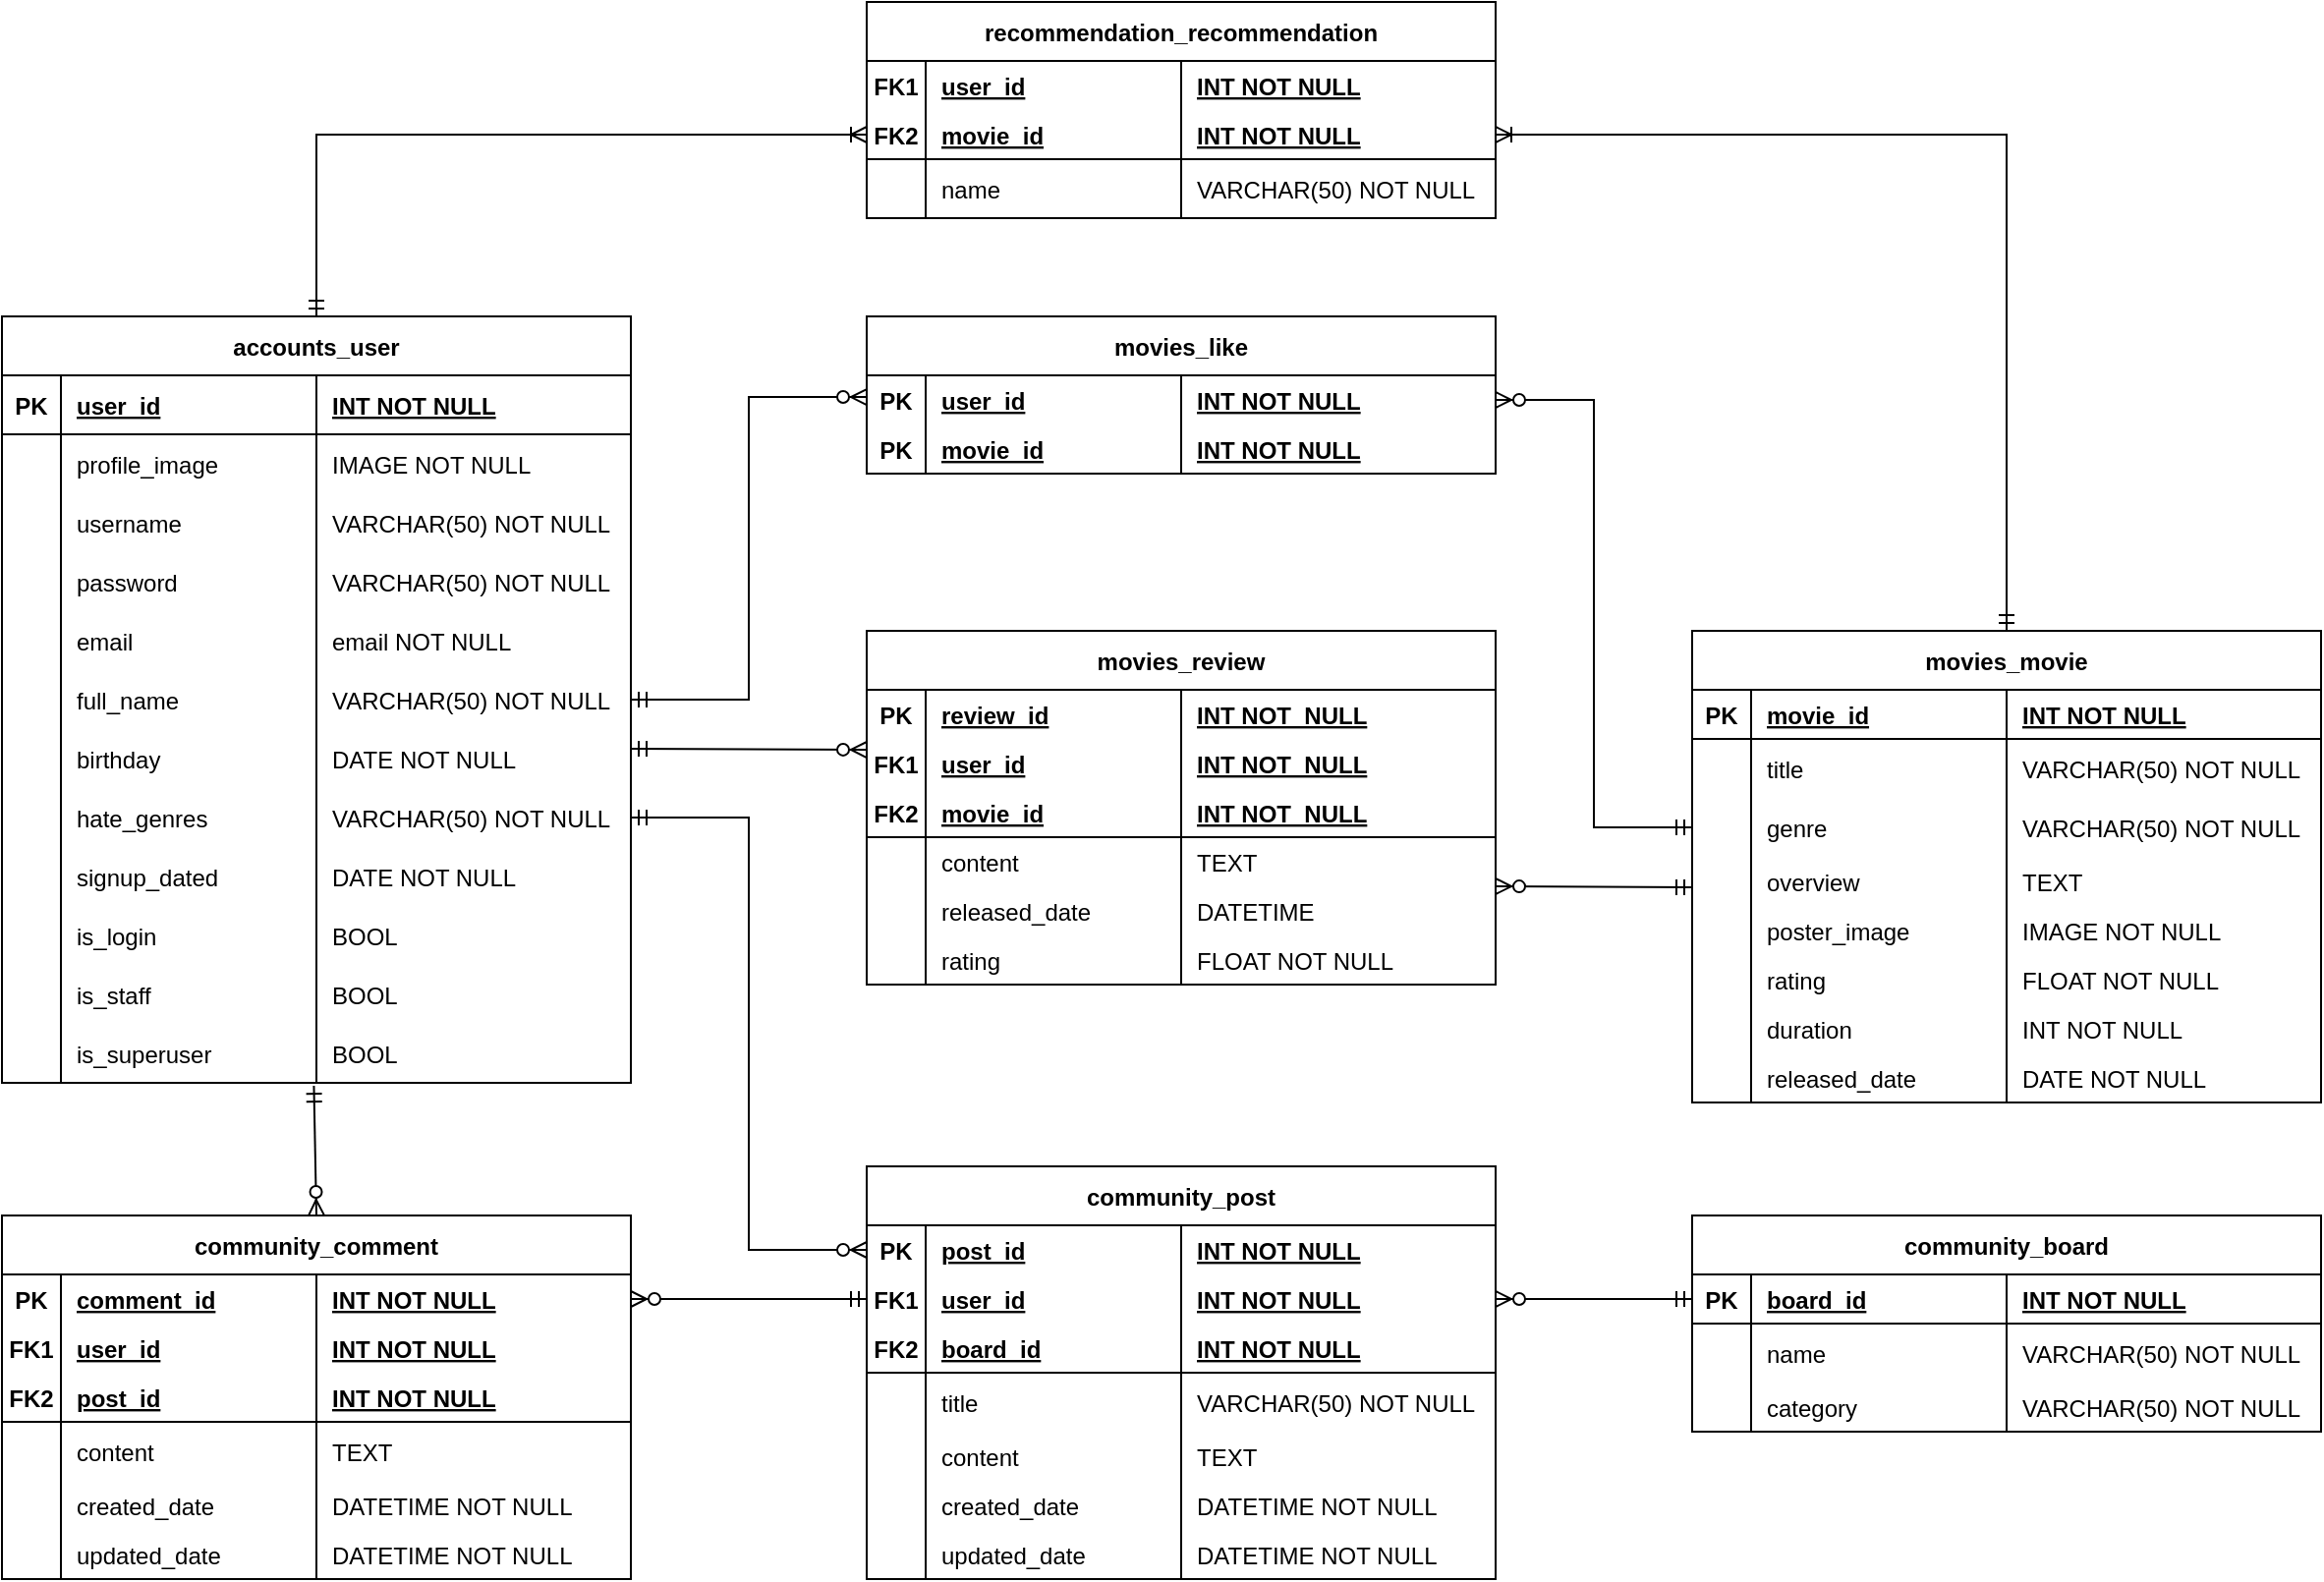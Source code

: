 <mxfile version="22.1.2" type="device">
  <diagram id="R2lEEEUBdFMjLlhIrx00" name="Page-1">
    <mxGraphModel dx="1886" dy="1892" grid="1" gridSize="10" guides="1" tooltips="1" connect="1" arrows="1" fold="1" page="1" pageScale="1" pageWidth="850" pageHeight="1100" math="0" shadow="0" extFonts="Permanent Marker^https://fonts.googleapis.com/css?family=Permanent+Marker">
      <root>
        <mxCell id="0" />
        <mxCell id="1" parent="0" />
        <mxCell id="C-vyLk0tnHw3VtMMgP7b-2" value="movies_movie" style="shape=table;startSize=30;container=1;collapsible=1;childLayout=tableLayout;fixedRows=1;rowLines=0;fontStyle=1;align=center;resizeLast=1;" parent="1" vertex="1">
          <mxGeometry x="900" y="80" width="320" height="240" as="geometry" />
        </mxCell>
        <mxCell id="C-vyLk0tnHw3VtMMgP7b-3" value="" style="shape=partialRectangle;collapsible=0;dropTarget=0;pointerEvents=0;fillColor=none;points=[[0,0.5],[1,0.5]];portConstraint=eastwest;top=0;left=0;right=0;bottom=1;" parent="C-vyLk0tnHw3VtMMgP7b-2" vertex="1">
          <mxGeometry y="30" width="320" height="25" as="geometry" />
        </mxCell>
        <mxCell id="C-vyLk0tnHw3VtMMgP7b-4" value="PK" style="shape=partialRectangle;overflow=hidden;connectable=0;fillColor=none;top=0;left=0;bottom=0;right=0;fontStyle=1;" parent="C-vyLk0tnHw3VtMMgP7b-3" vertex="1">
          <mxGeometry width="30" height="25" as="geometry">
            <mxRectangle width="30" height="25" as="alternateBounds" />
          </mxGeometry>
        </mxCell>
        <mxCell id="rhn6FGGyW4xzCkVGJfDJ-112" value="movie_id" style="shape=partialRectangle;overflow=hidden;connectable=0;fillColor=none;top=0;left=0;bottom=0;right=0;align=left;spacingLeft=6;fontStyle=5;" parent="C-vyLk0tnHw3VtMMgP7b-3" vertex="1">
          <mxGeometry x="30" width="130" height="25" as="geometry">
            <mxRectangle width="130" height="25" as="alternateBounds" />
          </mxGeometry>
        </mxCell>
        <mxCell id="C-vyLk0tnHw3VtMMgP7b-5" value="INT NOT NULL " style="shape=partialRectangle;overflow=hidden;connectable=0;fillColor=none;top=0;left=0;bottom=0;right=0;align=left;spacingLeft=6;fontStyle=5;" parent="C-vyLk0tnHw3VtMMgP7b-3" vertex="1">
          <mxGeometry x="160" width="160" height="25" as="geometry">
            <mxRectangle width="160" height="25" as="alternateBounds" />
          </mxGeometry>
        </mxCell>
        <mxCell id="C-vyLk0tnHw3VtMMgP7b-6" value="" style="shape=partialRectangle;collapsible=0;dropTarget=0;pointerEvents=0;fillColor=none;points=[[0,0.5],[1,0.5]];portConstraint=eastwest;top=0;left=0;right=0;bottom=0;" parent="C-vyLk0tnHw3VtMMgP7b-2" vertex="1">
          <mxGeometry y="55" width="320" height="30" as="geometry" />
        </mxCell>
        <mxCell id="C-vyLk0tnHw3VtMMgP7b-7" value="" style="shape=partialRectangle;overflow=hidden;connectable=0;fillColor=none;top=0;left=0;bottom=0;right=0;" parent="C-vyLk0tnHw3VtMMgP7b-6" vertex="1">
          <mxGeometry width="30" height="30" as="geometry">
            <mxRectangle width="30" height="30" as="alternateBounds" />
          </mxGeometry>
        </mxCell>
        <mxCell id="rhn6FGGyW4xzCkVGJfDJ-113" value="title" style="shape=partialRectangle;overflow=hidden;connectable=0;fillColor=none;top=0;left=0;bottom=0;right=0;align=left;spacingLeft=6;" parent="C-vyLk0tnHw3VtMMgP7b-6" vertex="1">
          <mxGeometry x="30" width="130" height="30" as="geometry">
            <mxRectangle width="130" height="30" as="alternateBounds" />
          </mxGeometry>
        </mxCell>
        <mxCell id="C-vyLk0tnHw3VtMMgP7b-8" value="VARCHAR(50) NOT NULL" style="shape=partialRectangle;overflow=hidden;connectable=0;fillColor=none;top=0;left=0;bottom=0;right=0;align=left;spacingLeft=6;" parent="C-vyLk0tnHw3VtMMgP7b-6" vertex="1">
          <mxGeometry x="160" width="160" height="30" as="geometry">
            <mxRectangle width="160" height="30" as="alternateBounds" />
          </mxGeometry>
        </mxCell>
        <mxCell id="rhn6FGGyW4xzCkVGJfDJ-325" value="" style="shape=partialRectangle;collapsible=0;dropTarget=0;pointerEvents=0;fillColor=none;points=[[0,0.5],[1,0.5]];portConstraint=eastwest;top=0;left=0;right=0;bottom=0;" parent="C-vyLk0tnHw3VtMMgP7b-2" vertex="1">
          <mxGeometry y="85" width="320" height="30" as="geometry" />
        </mxCell>
        <mxCell id="rhn6FGGyW4xzCkVGJfDJ-326" value="" style="shape=partialRectangle;overflow=hidden;connectable=0;fillColor=none;top=0;left=0;bottom=0;right=0;" parent="rhn6FGGyW4xzCkVGJfDJ-325" vertex="1">
          <mxGeometry width="30" height="30" as="geometry">
            <mxRectangle width="30" height="30" as="alternateBounds" />
          </mxGeometry>
        </mxCell>
        <mxCell id="rhn6FGGyW4xzCkVGJfDJ-327" value="genre" style="shape=partialRectangle;overflow=hidden;connectable=0;fillColor=none;top=0;left=0;bottom=0;right=0;align=left;spacingLeft=6;" parent="rhn6FGGyW4xzCkVGJfDJ-325" vertex="1">
          <mxGeometry x="30" width="130" height="30" as="geometry">
            <mxRectangle width="130" height="30" as="alternateBounds" />
          </mxGeometry>
        </mxCell>
        <mxCell id="rhn6FGGyW4xzCkVGJfDJ-328" value="VARCHAR(50) NOT NULL" style="shape=partialRectangle;overflow=hidden;connectable=0;fillColor=none;top=0;left=0;bottom=0;right=0;align=left;spacingLeft=6;" parent="rhn6FGGyW4xzCkVGJfDJ-325" vertex="1">
          <mxGeometry x="160" width="160" height="30" as="geometry">
            <mxRectangle width="160" height="30" as="alternateBounds" />
          </mxGeometry>
        </mxCell>
        <mxCell id="C-vyLk0tnHw3VtMMgP7b-9" value="" style="shape=partialRectangle;collapsible=0;dropTarget=0;pointerEvents=0;fillColor=none;points=[[0,0.5],[1,0.5]];portConstraint=eastwest;top=0;left=0;right=0;bottom=0;" parent="C-vyLk0tnHw3VtMMgP7b-2" vertex="1">
          <mxGeometry y="115" width="320" height="25" as="geometry" />
        </mxCell>
        <mxCell id="C-vyLk0tnHw3VtMMgP7b-10" value="" style="shape=partialRectangle;overflow=hidden;connectable=0;fillColor=none;top=0;left=0;bottom=0;right=0;" parent="C-vyLk0tnHw3VtMMgP7b-9" vertex="1">
          <mxGeometry width="30" height="25" as="geometry">
            <mxRectangle width="30" height="25" as="alternateBounds" />
          </mxGeometry>
        </mxCell>
        <mxCell id="rhn6FGGyW4xzCkVGJfDJ-114" value="overview" style="shape=partialRectangle;overflow=hidden;connectable=0;fillColor=none;top=0;left=0;bottom=0;right=0;align=left;spacingLeft=6;" parent="C-vyLk0tnHw3VtMMgP7b-9" vertex="1">
          <mxGeometry x="30" width="130" height="25" as="geometry">
            <mxRectangle width="130" height="25" as="alternateBounds" />
          </mxGeometry>
        </mxCell>
        <mxCell id="C-vyLk0tnHw3VtMMgP7b-11" value="TEXT" style="shape=partialRectangle;overflow=hidden;connectable=0;fillColor=none;top=0;left=0;bottom=0;right=0;align=left;spacingLeft=6;" parent="C-vyLk0tnHw3VtMMgP7b-9" vertex="1">
          <mxGeometry x="160" width="160" height="25" as="geometry">
            <mxRectangle width="160" height="25" as="alternateBounds" />
          </mxGeometry>
        </mxCell>
        <mxCell id="rhn6FGGyW4xzCkVGJfDJ-115" value="" style="shape=partialRectangle;collapsible=0;dropTarget=0;pointerEvents=0;fillColor=none;points=[[0,0.5],[1,0.5]];portConstraint=eastwest;top=0;left=0;right=0;bottom=0;" parent="C-vyLk0tnHw3VtMMgP7b-2" vertex="1">
          <mxGeometry y="140" width="320" height="25" as="geometry" />
        </mxCell>
        <mxCell id="rhn6FGGyW4xzCkVGJfDJ-116" value="" style="shape=partialRectangle;overflow=hidden;connectable=0;fillColor=none;top=0;left=0;bottom=0;right=0;" parent="rhn6FGGyW4xzCkVGJfDJ-115" vertex="1">
          <mxGeometry width="30" height="25" as="geometry">
            <mxRectangle width="30" height="25" as="alternateBounds" />
          </mxGeometry>
        </mxCell>
        <mxCell id="rhn6FGGyW4xzCkVGJfDJ-117" value="poster_image" style="shape=partialRectangle;overflow=hidden;connectable=0;fillColor=none;top=0;left=0;bottom=0;right=0;align=left;spacingLeft=6;" parent="rhn6FGGyW4xzCkVGJfDJ-115" vertex="1">
          <mxGeometry x="30" width="130" height="25" as="geometry">
            <mxRectangle width="130" height="25" as="alternateBounds" />
          </mxGeometry>
        </mxCell>
        <mxCell id="rhn6FGGyW4xzCkVGJfDJ-118" value="IMAGE NOT NULL" style="shape=partialRectangle;overflow=hidden;connectable=0;fillColor=none;top=0;left=0;bottom=0;right=0;align=left;spacingLeft=6;" parent="rhn6FGGyW4xzCkVGJfDJ-115" vertex="1">
          <mxGeometry x="160" width="160" height="25" as="geometry">
            <mxRectangle width="160" height="25" as="alternateBounds" />
          </mxGeometry>
        </mxCell>
        <mxCell id="rhn6FGGyW4xzCkVGJfDJ-119" value="" style="shape=partialRectangle;collapsible=0;dropTarget=0;pointerEvents=0;fillColor=none;points=[[0,0.5],[1,0.5]];portConstraint=eastwest;top=0;left=0;right=0;bottom=0;" parent="C-vyLk0tnHw3VtMMgP7b-2" vertex="1">
          <mxGeometry y="165" width="320" height="25" as="geometry" />
        </mxCell>
        <mxCell id="rhn6FGGyW4xzCkVGJfDJ-120" value="" style="shape=partialRectangle;overflow=hidden;connectable=0;fillColor=none;top=0;left=0;bottom=0;right=0;" parent="rhn6FGGyW4xzCkVGJfDJ-119" vertex="1">
          <mxGeometry width="30" height="25" as="geometry">
            <mxRectangle width="30" height="25" as="alternateBounds" />
          </mxGeometry>
        </mxCell>
        <mxCell id="rhn6FGGyW4xzCkVGJfDJ-121" value="rating" style="shape=partialRectangle;overflow=hidden;connectable=0;fillColor=none;top=0;left=0;bottom=0;right=0;align=left;spacingLeft=6;" parent="rhn6FGGyW4xzCkVGJfDJ-119" vertex="1">
          <mxGeometry x="30" width="130" height="25" as="geometry">
            <mxRectangle width="130" height="25" as="alternateBounds" />
          </mxGeometry>
        </mxCell>
        <mxCell id="rhn6FGGyW4xzCkVGJfDJ-122" value="FLOAT NOT NULL" style="shape=partialRectangle;overflow=hidden;connectable=0;fillColor=none;top=0;left=0;bottom=0;right=0;align=left;spacingLeft=6;" parent="rhn6FGGyW4xzCkVGJfDJ-119" vertex="1">
          <mxGeometry x="160" width="160" height="25" as="geometry">
            <mxRectangle width="160" height="25" as="alternateBounds" />
          </mxGeometry>
        </mxCell>
        <mxCell id="rhn6FGGyW4xzCkVGJfDJ-123" value="" style="shape=partialRectangle;collapsible=0;dropTarget=0;pointerEvents=0;fillColor=none;points=[[0,0.5],[1,0.5]];portConstraint=eastwest;top=0;left=0;right=0;bottom=0;" parent="C-vyLk0tnHw3VtMMgP7b-2" vertex="1">
          <mxGeometry y="190" width="320" height="25" as="geometry" />
        </mxCell>
        <mxCell id="rhn6FGGyW4xzCkVGJfDJ-124" value="" style="shape=partialRectangle;overflow=hidden;connectable=0;fillColor=none;top=0;left=0;bottom=0;right=0;" parent="rhn6FGGyW4xzCkVGJfDJ-123" vertex="1">
          <mxGeometry width="30" height="25" as="geometry">
            <mxRectangle width="30" height="25" as="alternateBounds" />
          </mxGeometry>
        </mxCell>
        <mxCell id="rhn6FGGyW4xzCkVGJfDJ-125" value="duration" style="shape=partialRectangle;overflow=hidden;connectable=0;fillColor=none;top=0;left=0;bottom=0;right=0;align=left;spacingLeft=6;" parent="rhn6FGGyW4xzCkVGJfDJ-123" vertex="1">
          <mxGeometry x="30" width="130" height="25" as="geometry">
            <mxRectangle width="130" height="25" as="alternateBounds" />
          </mxGeometry>
        </mxCell>
        <mxCell id="rhn6FGGyW4xzCkVGJfDJ-126" value="INT NOT NULL" style="shape=partialRectangle;overflow=hidden;connectable=0;fillColor=none;top=0;left=0;bottom=0;right=0;align=left;spacingLeft=6;" parent="rhn6FGGyW4xzCkVGJfDJ-123" vertex="1">
          <mxGeometry x="160" width="160" height="25" as="geometry">
            <mxRectangle width="160" height="25" as="alternateBounds" />
          </mxGeometry>
        </mxCell>
        <mxCell id="rhn6FGGyW4xzCkVGJfDJ-127" value="" style="shape=partialRectangle;collapsible=0;dropTarget=0;pointerEvents=0;fillColor=none;points=[[0,0.5],[1,0.5]];portConstraint=eastwest;top=0;left=0;right=0;bottom=0;" parent="C-vyLk0tnHw3VtMMgP7b-2" vertex="1">
          <mxGeometry y="215" width="320" height="25" as="geometry" />
        </mxCell>
        <mxCell id="rhn6FGGyW4xzCkVGJfDJ-128" value="" style="shape=partialRectangle;overflow=hidden;connectable=0;fillColor=none;top=0;left=0;bottom=0;right=0;" parent="rhn6FGGyW4xzCkVGJfDJ-127" vertex="1">
          <mxGeometry width="30" height="25" as="geometry">
            <mxRectangle width="30" height="25" as="alternateBounds" />
          </mxGeometry>
        </mxCell>
        <mxCell id="rhn6FGGyW4xzCkVGJfDJ-129" value="released_date" style="shape=partialRectangle;overflow=hidden;connectable=0;fillColor=none;top=0;left=0;bottom=0;right=0;align=left;spacingLeft=6;" parent="rhn6FGGyW4xzCkVGJfDJ-127" vertex="1">
          <mxGeometry x="30" width="130" height="25" as="geometry">
            <mxRectangle width="130" height="25" as="alternateBounds" />
          </mxGeometry>
        </mxCell>
        <mxCell id="rhn6FGGyW4xzCkVGJfDJ-130" value="DATE NOT NULL" style="shape=partialRectangle;overflow=hidden;connectable=0;fillColor=none;top=0;left=0;bottom=0;right=0;align=left;spacingLeft=6;" parent="rhn6FGGyW4xzCkVGJfDJ-127" vertex="1">
          <mxGeometry x="160" width="160" height="25" as="geometry">
            <mxRectangle width="160" height="25" as="alternateBounds" />
          </mxGeometry>
        </mxCell>
        <mxCell id="rhn6FGGyW4xzCkVGJfDJ-284" value="community_board" style="shape=table;startSize=30;container=1;collapsible=1;childLayout=tableLayout;fixedRows=1;rowLines=0;fontStyle=1;align=center;resizeLast=1;" parent="1" vertex="1">
          <mxGeometry x="900" y="377.5" width="320" height="110" as="geometry">
            <mxRectangle x="480" y="440" width="140" height="30" as="alternateBounds" />
          </mxGeometry>
        </mxCell>
        <mxCell id="rhn6FGGyW4xzCkVGJfDJ-285" value="" style="shape=partialRectangle;collapsible=0;dropTarget=0;pointerEvents=0;fillColor=none;points=[[0,0.5],[1,0.5]];portConstraint=eastwest;top=0;left=0;right=0;bottom=1;" parent="rhn6FGGyW4xzCkVGJfDJ-284" vertex="1">
          <mxGeometry y="30" width="320" height="25" as="geometry" />
        </mxCell>
        <mxCell id="rhn6FGGyW4xzCkVGJfDJ-286" value="PK" style="shape=partialRectangle;overflow=hidden;connectable=0;fillColor=none;top=0;left=0;bottom=0;right=0;fontStyle=1;" parent="rhn6FGGyW4xzCkVGJfDJ-285" vertex="1">
          <mxGeometry width="30" height="25" as="geometry">
            <mxRectangle width="30" height="25" as="alternateBounds" />
          </mxGeometry>
        </mxCell>
        <mxCell id="rhn6FGGyW4xzCkVGJfDJ-287" value="board_id" style="shape=partialRectangle;overflow=hidden;connectable=0;fillColor=none;top=0;left=0;bottom=0;right=0;align=left;spacingLeft=6;fontStyle=5;" parent="rhn6FGGyW4xzCkVGJfDJ-285" vertex="1">
          <mxGeometry x="30" width="130" height="25" as="geometry">
            <mxRectangle width="130" height="25" as="alternateBounds" />
          </mxGeometry>
        </mxCell>
        <mxCell id="rhn6FGGyW4xzCkVGJfDJ-288" value="INT NOT NULL " style="shape=partialRectangle;overflow=hidden;connectable=0;fillColor=none;top=0;left=0;bottom=0;right=0;align=left;spacingLeft=6;fontStyle=5;" parent="rhn6FGGyW4xzCkVGJfDJ-285" vertex="1">
          <mxGeometry x="160" width="160" height="25" as="geometry">
            <mxRectangle width="160" height="25" as="alternateBounds" />
          </mxGeometry>
        </mxCell>
        <mxCell id="rhn6FGGyW4xzCkVGJfDJ-289" value="" style="shape=partialRectangle;collapsible=0;dropTarget=0;pointerEvents=0;fillColor=none;points=[[0,0.5],[1,0.5]];portConstraint=eastwest;top=0;left=0;right=0;bottom=0;" parent="rhn6FGGyW4xzCkVGJfDJ-284" vertex="1">
          <mxGeometry y="55" width="320" height="30" as="geometry" />
        </mxCell>
        <mxCell id="rhn6FGGyW4xzCkVGJfDJ-290" value="" style="shape=partialRectangle;overflow=hidden;connectable=0;fillColor=none;top=0;left=0;bottom=0;right=0;" parent="rhn6FGGyW4xzCkVGJfDJ-289" vertex="1">
          <mxGeometry width="30" height="30" as="geometry">
            <mxRectangle width="30" height="30" as="alternateBounds" />
          </mxGeometry>
        </mxCell>
        <mxCell id="rhn6FGGyW4xzCkVGJfDJ-291" value="name" style="shape=partialRectangle;overflow=hidden;connectable=0;fillColor=none;top=0;left=0;bottom=0;right=0;align=left;spacingLeft=6;" parent="rhn6FGGyW4xzCkVGJfDJ-289" vertex="1">
          <mxGeometry x="30" width="130" height="30" as="geometry">
            <mxRectangle width="130" height="30" as="alternateBounds" />
          </mxGeometry>
        </mxCell>
        <mxCell id="rhn6FGGyW4xzCkVGJfDJ-292" value="VARCHAR(50) NOT NULL" style="shape=partialRectangle;overflow=hidden;connectable=0;fillColor=none;top=0;left=0;bottom=0;right=0;align=left;spacingLeft=6;" parent="rhn6FGGyW4xzCkVGJfDJ-289" vertex="1">
          <mxGeometry x="160" width="160" height="30" as="geometry">
            <mxRectangle width="160" height="30" as="alternateBounds" />
          </mxGeometry>
        </mxCell>
        <mxCell id="rhn6FGGyW4xzCkVGJfDJ-293" value="" style="shape=partialRectangle;collapsible=0;dropTarget=0;pointerEvents=0;fillColor=none;points=[[0,0.5],[1,0.5]];portConstraint=eastwest;top=0;left=0;right=0;bottom=0;" parent="rhn6FGGyW4xzCkVGJfDJ-284" vertex="1">
          <mxGeometry y="85" width="320" height="25" as="geometry" />
        </mxCell>
        <mxCell id="rhn6FGGyW4xzCkVGJfDJ-294" value="" style="shape=partialRectangle;overflow=hidden;connectable=0;fillColor=none;top=0;left=0;bottom=0;right=0;" parent="rhn6FGGyW4xzCkVGJfDJ-293" vertex="1">
          <mxGeometry width="30" height="25" as="geometry">
            <mxRectangle width="30" height="25" as="alternateBounds" />
          </mxGeometry>
        </mxCell>
        <mxCell id="rhn6FGGyW4xzCkVGJfDJ-295" value="category" style="shape=partialRectangle;overflow=hidden;connectable=0;fillColor=none;top=0;left=0;bottom=0;right=0;align=left;spacingLeft=6;" parent="rhn6FGGyW4xzCkVGJfDJ-293" vertex="1">
          <mxGeometry x="30" width="130" height="25" as="geometry">
            <mxRectangle width="130" height="25" as="alternateBounds" />
          </mxGeometry>
        </mxCell>
        <mxCell id="rhn6FGGyW4xzCkVGJfDJ-296" value="VARCHAR(50) NOT NULL" style="shape=partialRectangle;overflow=hidden;connectable=0;fillColor=none;top=0;left=0;bottom=0;right=0;align=left;spacingLeft=6;" parent="rhn6FGGyW4xzCkVGJfDJ-293" vertex="1">
          <mxGeometry x="160" width="160" height="25" as="geometry">
            <mxRectangle width="160" height="25" as="alternateBounds" />
          </mxGeometry>
        </mxCell>
        <mxCell id="rhn6FGGyW4xzCkVGJfDJ-139" value="movies_review" style="shape=table;startSize=30;container=1;collapsible=1;childLayout=tableLayout;fixedRows=1;rowLines=0;fontStyle=1;align=center;resizeLast=1;" parent="1" vertex="1">
          <mxGeometry x="480" y="80" width="320" height="180" as="geometry" />
        </mxCell>
        <mxCell id="rhn6FGGyW4xzCkVGJfDJ-140" value="" style="shape=partialRectangle;collapsible=0;dropTarget=0;pointerEvents=0;fillColor=none;points=[[0,0.5],[1,0.5]];portConstraint=eastwest;top=0;left=0;right=0;bottom=0;" parent="rhn6FGGyW4xzCkVGJfDJ-139" vertex="1">
          <mxGeometry y="30" width="320" height="25" as="geometry" />
        </mxCell>
        <mxCell id="rhn6FGGyW4xzCkVGJfDJ-141" value="PK" style="shape=partialRectangle;overflow=hidden;connectable=0;fillColor=none;top=0;left=0;bottom=0;right=0;fontStyle=1;" parent="rhn6FGGyW4xzCkVGJfDJ-140" vertex="1">
          <mxGeometry width="30" height="25" as="geometry">
            <mxRectangle width="30" height="25" as="alternateBounds" />
          </mxGeometry>
        </mxCell>
        <mxCell id="rhn6FGGyW4xzCkVGJfDJ-142" value="review_id" style="shape=partialRectangle;overflow=hidden;connectable=0;fillColor=none;top=0;left=0;bottom=0;right=0;align=left;spacingLeft=6;fontStyle=5;" parent="rhn6FGGyW4xzCkVGJfDJ-140" vertex="1">
          <mxGeometry x="30" width="130" height="25" as="geometry">
            <mxRectangle width="130" height="25" as="alternateBounds" />
          </mxGeometry>
        </mxCell>
        <mxCell id="rhn6FGGyW4xzCkVGJfDJ-143" value="INT NOT_NULL" style="shape=partialRectangle;overflow=hidden;connectable=0;fillColor=none;top=0;left=0;bottom=0;right=0;align=left;spacingLeft=6;fontStyle=5;" parent="rhn6FGGyW4xzCkVGJfDJ-140" vertex="1">
          <mxGeometry x="160" width="160" height="25" as="geometry">
            <mxRectangle width="160" height="25" as="alternateBounds" />
          </mxGeometry>
        </mxCell>
        <mxCell id="rhn6FGGyW4xzCkVGJfDJ-313" value="" style="shape=partialRectangle;collapsible=0;dropTarget=0;pointerEvents=0;fillColor=none;points=[[0,0.5],[1,0.5]];portConstraint=eastwest;top=0;left=0;right=0;bottom=0;" parent="rhn6FGGyW4xzCkVGJfDJ-139" vertex="1">
          <mxGeometry y="55" width="320" height="25" as="geometry" />
        </mxCell>
        <mxCell id="rhn6FGGyW4xzCkVGJfDJ-314" value="FK1" style="shape=partialRectangle;overflow=hidden;connectable=0;fillColor=none;top=0;left=0;bottom=0;right=0;fontStyle=1;" parent="rhn6FGGyW4xzCkVGJfDJ-313" vertex="1">
          <mxGeometry width="30" height="25" as="geometry">
            <mxRectangle width="30" height="25" as="alternateBounds" />
          </mxGeometry>
        </mxCell>
        <mxCell id="rhn6FGGyW4xzCkVGJfDJ-315" value="user_id" style="shape=partialRectangle;overflow=hidden;connectable=0;fillColor=none;top=0;left=0;bottom=0;right=0;align=left;spacingLeft=6;fontStyle=5;" parent="rhn6FGGyW4xzCkVGJfDJ-313" vertex="1">
          <mxGeometry x="30" width="130" height="25" as="geometry">
            <mxRectangle width="130" height="25" as="alternateBounds" />
          </mxGeometry>
        </mxCell>
        <mxCell id="rhn6FGGyW4xzCkVGJfDJ-316" value="INT NOT_NULL" style="shape=partialRectangle;overflow=hidden;connectable=0;fillColor=none;top=0;left=0;bottom=0;right=0;align=left;spacingLeft=6;fontStyle=5;" parent="rhn6FGGyW4xzCkVGJfDJ-313" vertex="1">
          <mxGeometry x="160" width="160" height="25" as="geometry">
            <mxRectangle width="160" height="25" as="alternateBounds" />
          </mxGeometry>
        </mxCell>
        <mxCell id="rhn6FGGyW4xzCkVGJfDJ-317" value="" style="shape=partialRectangle;collapsible=0;dropTarget=0;pointerEvents=0;fillColor=none;points=[[0,0.5],[1,0.5]];portConstraint=eastwest;top=0;left=0;right=0;bottom=1;" parent="rhn6FGGyW4xzCkVGJfDJ-139" vertex="1">
          <mxGeometry y="80" width="320" height="25" as="geometry" />
        </mxCell>
        <mxCell id="rhn6FGGyW4xzCkVGJfDJ-318" value="FK2" style="shape=partialRectangle;overflow=hidden;connectable=0;fillColor=none;top=0;left=0;bottom=0;right=0;fontStyle=1;" parent="rhn6FGGyW4xzCkVGJfDJ-317" vertex="1">
          <mxGeometry width="30" height="25" as="geometry">
            <mxRectangle width="30" height="25" as="alternateBounds" />
          </mxGeometry>
        </mxCell>
        <mxCell id="rhn6FGGyW4xzCkVGJfDJ-319" value="movie_id" style="shape=partialRectangle;overflow=hidden;connectable=0;fillColor=none;top=0;left=0;bottom=0;right=0;align=left;spacingLeft=6;fontStyle=5;" parent="rhn6FGGyW4xzCkVGJfDJ-317" vertex="1">
          <mxGeometry x="30" width="130" height="25" as="geometry">
            <mxRectangle width="130" height="25" as="alternateBounds" />
          </mxGeometry>
        </mxCell>
        <mxCell id="rhn6FGGyW4xzCkVGJfDJ-320" value="INT NOT_NULL" style="shape=partialRectangle;overflow=hidden;connectable=0;fillColor=none;top=0;left=0;bottom=0;right=0;align=left;spacingLeft=6;fontStyle=5;" parent="rhn6FGGyW4xzCkVGJfDJ-317" vertex="1">
          <mxGeometry x="160" width="160" height="25" as="geometry">
            <mxRectangle width="160" height="25" as="alternateBounds" />
          </mxGeometry>
        </mxCell>
        <mxCell id="rhn6FGGyW4xzCkVGJfDJ-152" value="" style="shape=partialRectangle;collapsible=0;dropTarget=0;pointerEvents=0;fillColor=none;points=[[0,0.5],[1,0.5]];portConstraint=eastwest;top=0;left=0;right=0;bottom=0;" parent="rhn6FGGyW4xzCkVGJfDJ-139" vertex="1">
          <mxGeometry y="105" width="320" height="25" as="geometry" />
        </mxCell>
        <mxCell id="rhn6FGGyW4xzCkVGJfDJ-153" value="" style="shape=partialRectangle;overflow=hidden;connectable=0;fillColor=none;top=0;left=0;bottom=0;right=0;" parent="rhn6FGGyW4xzCkVGJfDJ-152" vertex="1">
          <mxGeometry width="30" height="25" as="geometry">
            <mxRectangle width="30" height="25" as="alternateBounds" />
          </mxGeometry>
        </mxCell>
        <mxCell id="rhn6FGGyW4xzCkVGJfDJ-154" value="content" style="shape=partialRectangle;overflow=hidden;connectable=0;fillColor=none;top=0;left=0;bottom=0;right=0;align=left;spacingLeft=6;" parent="rhn6FGGyW4xzCkVGJfDJ-152" vertex="1">
          <mxGeometry x="30" width="130" height="25" as="geometry">
            <mxRectangle width="130" height="25" as="alternateBounds" />
          </mxGeometry>
        </mxCell>
        <mxCell id="rhn6FGGyW4xzCkVGJfDJ-155" value="TEXT" style="shape=partialRectangle;overflow=hidden;connectable=0;fillColor=none;top=0;left=0;bottom=0;right=0;align=left;spacingLeft=6;" parent="rhn6FGGyW4xzCkVGJfDJ-152" vertex="1">
          <mxGeometry x="160" width="160" height="25" as="geometry">
            <mxRectangle width="160" height="25" as="alternateBounds" />
          </mxGeometry>
        </mxCell>
        <mxCell id="rhn6FGGyW4xzCkVGJfDJ-156" value="" style="shape=partialRectangle;collapsible=0;dropTarget=0;pointerEvents=0;fillColor=none;points=[[0,0.5],[1,0.5]];portConstraint=eastwest;top=0;left=0;right=0;bottom=0;" parent="rhn6FGGyW4xzCkVGJfDJ-139" vertex="1">
          <mxGeometry y="130" width="320" height="25" as="geometry" />
        </mxCell>
        <mxCell id="rhn6FGGyW4xzCkVGJfDJ-157" value="" style="shape=partialRectangle;overflow=hidden;connectable=0;fillColor=none;top=0;left=0;bottom=0;right=0;" parent="rhn6FGGyW4xzCkVGJfDJ-156" vertex="1">
          <mxGeometry width="30" height="25" as="geometry">
            <mxRectangle width="30" height="25" as="alternateBounds" />
          </mxGeometry>
        </mxCell>
        <mxCell id="rhn6FGGyW4xzCkVGJfDJ-158" value="released_date" style="shape=partialRectangle;overflow=hidden;connectable=0;fillColor=none;top=0;left=0;bottom=0;right=0;align=left;spacingLeft=6;" parent="rhn6FGGyW4xzCkVGJfDJ-156" vertex="1">
          <mxGeometry x="30" width="130" height="25" as="geometry">
            <mxRectangle width="130" height="25" as="alternateBounds" />
          </mxGeometry>
        </mxCell>
        <mxCell id="rhn6FGGyW4xzCkVGJfDJ-159" value="DATETIME" style="shape=partialRectangle;overflow=hidden;connectable=0;fillColor=none;top=0;left=0;bottom=0;right=0;align=left;spacingLeft=6;" parent="rhn6FGGyW4xzCkVGJfDJ-156" vertex="1">
          <mxGeometry x="160" width="160" height="25" as="geometry">
            <mxRectangle width="160" height="25" as="alternateBounds" />
          </mxGeometry>
        </mxCell>
        <mxCell id="rhn6FGGyW4xzCkVGJfDJ-160" value="" style="shape=partialRectangle;collapsible=0;dropTarget=0;pointerEvents=0;fillColor=none;points=[[0,0.5],[1,0.5]];portConstraint=eastwest;top=0;left=0;right=0;bottom=0;" parent="rhn6FGGyW4xzCkVGJfDJ-139" vertex="1">
          <mxGeometry y="155" width="320" height="25" as="geometry" />
        </mxCell>
        <mxCell id="rhn6FGGyW4xzCkVGJfDJ-161" value="" style="shape=partialRectangle;overflow=hidden;connectable=0;fillColor=none;top=0;left=0;bottom=0;right=0;" parent="rhn6FGGyW4xzCkVGJfDJ-160" vertex="1">
          <mxGeometry width="30" height="25" as="geometry">
            <mxRectangle width="30" height="25" as="alternateBounds" />
          </mxGeometry>
        </mxCell>
        <mxCell id="rhn6FGGyW4xzCkVGJfDJ-162" value="rating" style="shape=partialRectangle;overflow=hidden;connectable=0;fillColor=none;top=0;left=0;bottom=0;right=0;align=left;spacingLeft=6;" parent="rhn6FGGyW4xzCkVGJfDJ-160" vertex="1">
          <mxGeometry x="30" width="130" height="25" as="geometry">
            <mxRectangle width="130" height="25" as="alternateBounds" />
          </mxGeometry>
        </mxCell>
        <mxCell id="rhn6FGGyW4xzCkVGJfDJ-163" value="FLOAT NOT NULL" style="shape=partialRectangle;overflow=hidden;connectable=0;fillColor=none;top=0;left=0;bottom=0;right=0;align=left;spacingLeft=6;" parent="rhn6FGGyW4xzCkVGJfDJ-160" vertex="1">
          <mxGeometry x="160" width="160" height="25" as="geometry">
            <mxRectangle width="160" height="25" as="alternateBounds" />
          </mxGeometry>
        </mxCell>
        <mxCell id="rhn6FGGyW4xzCkVGJfDJ-168" value="movies_like" style="shape=table;startSize=30;container=1;collapsible=1;childLayout=tableLayout;fixedRows=1;rowLines=0;fontStyle=1;align=center;resizeLast=1;" parent="1" vertex="1">
          <mxGeometry x="480" y="-80" width="320" height="80" as="geometry" />
        </mxCell>
        <mxCell id="rhn6FGGyW4xzCkVGJfDJ-169" value="" style="shape=partialRectangle;collapsible=0;dropTarget=0;pointerEvents=0;fillColor=none;points=[[0,0.5],[1,0.5]];portConstraint=eastwest;top=0;left=0;right=0;bottom=0;" parent="rhn6FGGyW4xzCkVGJfDJ-168" vertex="1">
          <mxGeometry y="30" width="320" height="25" as="geometry" />
        </mxCell>
        <mxCell id="rhn6FGGyW4xzCkVGJfDJ-170" value="PK" style="shape=partialRectangle;overflow=hidden;connectable=0;fillColor=none;top=0;left=0;bottom=0;right=0;fontStyle=1;" parent="rhn6FGGyW4xzCkVGJfDJ-169" vertex="1">
          <mxGeometry width="30" height="25" as="geometry">
            <mxRectangle width="30" height="25" as="alternateBounds" />
          </mxGeometry>
        </mxCell>
        <mxCell id="rhn6FGGyW4xzCkVGJfDJ-171" value="user_id" style="shape=partialRectangle;overflow=hidden;connectable=0;fillColor=none;top=0;left=0;bottom=0;right=0;align=left;spacingLeft=6;fontStyle=5;" parent="rhn6FGGyW4xzCkVGJfDJ-169" vertex="1">
          <mxGeometry x="30" width="130" height="25" as="geometry">
            <mxRectangle width="130" height="25" as="alternateBounds" />
          </mxGeometry>
        </mxCell>
        <mxCell id="rhn6FGGyW4xzCkVGJfDJ-172" value="INT NOT NULL " style="shape=partialRectangle;overflow=hidden;connectable=0;fillColor=none;top=0;left=0;bottom=0;right=0;align=left;spacingLeft=6;fontStyle=5;" parent="rhn6FGGyW4xzCkVGJfDJ-169" vertex="1">
          <mxGeometry x="160" width="160" height="25" as="geometry">
            <mxRectangle width="160" height="25" as="alternateBounds" />
          </mxGeometry>
        </mxCell>
        <mxCell id="rhn6FGGyW4xzCkVGJfDJ-329" value="" style="shape=partialRectangle;collapsible=0;dropTarget=0;pointerEvents=0;fillColor=none;points=[[0,0.5],[1,0.5]];portConstraint=eastwest;top=0;left=0;right=0;bottom=1;" parent="rhn6FGGyW4xzCkVGJfDJ-168" vertex="1">
          <mxGeometry y="55" width="320" height="25" as="geometry" />
        </mxCell>
        <mxCell id="rhn6FGGyW4xzCkVGJfDJ-330" value="PK" style="shape=partialRectangle;overflow=hidden;connectable=0;fillColor=none;top=0;left=0;bottom=0;right=0;fontStyle=1;" parent="rhn6FGGyW4xzCkVGJfDJ-329" vertex="1">
          <mxGeometry width="30" height="25" as="geometry">
            <mxRectangle width="30" height="25" as="alternateBounds" />
          </mxGeometry>
        </mxCell>
        <mxCell id="rhn6FGGyW4xzCkVGJfDJ-331" value="movie_id" style="shape=partialRectangle;overflow=hidden;connectable=0;fillColor=none;top=0;left=0;bottom=0;right=0;align=left;spacingLeft=6;fontStyle=5;" parent="rhn6FGGyW4xzCkVGJfDJ-329" vertex="1">
          <mxGeometry x="30" width="130" height="25" as="geometry">
            <mxRectangle width="130" height="25" as="alternateBounds" />
          </mxGeometry>
        </mxCell>
        <mxCell id="rhn6FGGyW4xzCkVGJfDJ-332" value="INT NOT NULL " style="shape=partialRectangle;overflow=hidden;connectable=0;fillColor=none;top=0;left=0;bottom=0;right=0;align=left;spacingLeft=6;fontStyle=5;" parent="rhn6FGGyW4xzCkVGJfDJ-329" vertex="1">
          <mxGeometry x="160" width="160" height="25" as="geometry">
            <mxRectangle width="160" height="25" as="alternateBounds" />
          </mxGeometry>
        </mxCell>
        <mxCell id="rhn6FGGyW4xzCkVGJfDJ-197" value="recommendation_recommendation" style="shape=table;startSize=30;container=1;collapsible=1;childLayout=tableLayout;fixedRows=1;rowLines=0;fontStyle=1;align=center;resizeLast=1;" parent="1" vertex="1">
          <mxGeometry x="480" y="-240" width="320" height="110" as="geometry" />
        </mxCell>
        <mxCell id="rhn6FGGyW4xzCkVGJfDJ-198" value="" style="shape=partialRectangle;collapsible=0;dropTarget=0;pointerEvents=0;fillColor=none;points=[[0,0.5],[1,0.5]];portConstraint=eastwest;top=0;left=0;right=0;bottom=0;" parent="rhn6FGGyW4xzCkVGJfDJ-197" vertex="1">
          <mxGeometry y="30" width="320" height="25" as="geometry" />
        </mxCell>
        <mxCell id="rhn6FGGyW4xzCkVGJfDJ-199" value="FK1" style="shape=partialRectangle;overflow=hidden;connectable=0;fillColor=none;top=0;left=0;bottom=0;right=0;fontStyle=1;" parent="rhn6FGGyW4xzCkVGJfDJ-198" vertex="1">
          <mxGeometry width="30" height="25" as="geometry">
            <mxRectangle width="30" height="25" as="alternateBounds" />
          </mxGeometry>
        </mxCell>
        <mxCell id="rhn6FGGyW4xzCkVGJfDJ-200" value="user_id" style="shape=partialRectangle;overflow=hidden;connectable=0;fillColor=none;top=0;left=0;bottom=0;right=0;align=left;spacingLeft=6;fontStyle=5;" parent="rhn6FGGyW4xzCkVGJfDJ-198" vertex="1">
          <mxGeometry x="30" width="130" height="25" as="geometry">
            <mxRectangle width="130" height="25" as="alternateBounds" />
          </mxGeometry>
        </mxCell>
        <mxCell id="rhn6FGGyW4xzCkVGJfDJ-201" value="INT NOT NULL " style="shape=partialRectangle;overflow=hidden;connectable=0;fillColor=none;top=0;left=0;bottom=0;right=0;align=left;spacingLeft=6;fontStyle=5;" parent="rhn6FGGyW4xzCkVGJfDJ-198" vertex="1">
          <mxGeometry x="160" width="160" height="25" as="geometry">
            <mxRectangle width="160" height="25" as="alternateBounds" />
          </mxGeometry>
        </mxCell>
        <mxCell id="rhn6FGGyW4xzCkVGJfDJ-321" value="" style="shape=partialRectangle;collapsible=0;dropTarget=0;pointerEvents=0;fillColor=none;points=[[0,0.5],[1,0.5]];portConstraint=eastwest;top=0;left=0;right=0;bottom=1;" parent="rhn6FGGyW4xzCkVGJfDJ-197" vertex="1">
          <mxGeometry y="55" width="320" height="25" as="geometry" />
        </mxCell>
        <mxCell id="rhn6FGGyW4xzCkVGJfDJ-322" value="FK2" style="shape=partialRectangle;overflow=hidden;connectable=0;fillColor=none;top=0;left=0;bottom=0;right=0;fontStyle=1;" parent="rhn6FGGyW4xzCkVGJfDJ-321" vertex="1">
          <mxGeometry width="30" height="25" as="geometry">
            <mxRectangle width="30" height="25" as="alternateBounds" />
          </mxGeometry>
        </mxCell>
        <mxCell id="rhn6FGGyW4xzCkVGJfDJ-323" value="movie_id" style="shape=partialRectangle;overflow=hidden;connectable=0;fillColor=none;top=0;left=0;bottom=0;right=0;align=left;spacingLeft=6;fontStyle=5;" parent="rhn6FGGyW4xzCkVGJfDJ-321" vertex="1">
          <mxGeometry x="30" width="130" height="25" as="geometry">
            <mxRectangle width="130" height="25" as="alternateBounds" />
          </mxGeometry>
        </mxCell>
        <mxCell id="rhn6FGGyW4xzCkVGJfDJ-324" value="INT NOT NULL " style="shape=partialRectangle;overflow=hidden;connectable=0;fillColor=none;top=0;left=0;bottom=0;right=0;align=left;spacingLeft=6;fontStyle=5;" parent="rhn6FGGyW4xzCkVGJfDJ-321" vertex="1">
          <mxGeometry x="160" width="160" height="25" as="geometry">
            <mxRectangle width="160" height="25" as="alternateBounds" />
          </mxGeometry>
        </mxCell>
        <mxCell id="rhn6FGGyW4xzCkVGJfDJ-202" value="" style="shape=partialRectangle;collapsible=0;dropTarget=0;pointerEvents=0;fillColor=none;points=[[0,0.5],[1,0.5]];portConstraint=eastwest;top=0;left=0;right=0;bottom=0;" parent="rhn6FGGyW4xzCkVGJfDJ-197" vertex="1">
          <mxGeometry y="80" width="320" height="30" as="geometry" />
        </mxCell>
        <mxCell id="rhn6FGGyW4xzCkVGJfDJ-203" value="" style="shape=partialRectangle;overflow=hidden;connectable=0;fillColor=none;top=0;left=0;bottom=0;right=0;" parent="rhn6FGGyW4xzCkVGJfDJ-202" vertex="1">
          <mxGeometry width="30" height="30" as="geometry">
            <mxRectangle width="30" height="30" as="alternateBounds" />
          </mxGeometry>
        </mxCell>
        <mxCell id="rhn6FGGyW4xzCkVGJfDJ-204" value="name" style="shape=partialRectangle;overflow=hidden;connectable=0;fillColor=none;top=0;left=0;bottom=0;right=0;align=left;spacingLeft=6;" parent="rhn6FGGyW4xzCkVGJfDJ-202" vertex="1">
          <mxGeometry x="30" width="130" height="30" as="geometry">
            <mxRectangle width="130" height="30" as="alternateBounds" />
          </mxGeometry>
        </mxCell>
        <mxCell id="rhn6FGGyW4xzCkVGJfDJ-205" value="VARCHAR(50) NOT NULL" style="shape=partialRectangle;overflow=hidden;connectable=0;fillColor=none;top=0;left=0;bottom=0;right=0;align=left;spacingLeft=6;" parent="rhn6FGGyW4xzCkVGJfDJ-202" vertex="1">
          <mxGeometry x="160" width="160" height="30" as="geometry">
            <mxRectangle width="160" height="30" as="alternateBounds" />
          </mxGeometry>
        </mxCell>
        <mxCell id="rhn6FGGyW4xzCkVGJfDJ-226" value="community_comment" style="shape=table;startSize=30;container=1;collapsible=1;childLayout=tableLayout;fixedRows=1;rowLines=0;fontStyle=1;align=center;resizeLast=1;" parent="1" vertex="1">
          <mxGeometry x="40" y="377.5" width="320" height="185" as="geometry" />
        </mxCell>
        <mxCell id="rhn6FGGyW4xzCkVGJfDJ-227" value="" style="shape=partialRectangle;collapsible=0;dropTarget=0;pointerEvents=0;fillColor=none;points=[[0,0.5],[1,0.5]];portConstraint=eastwest;top=0;left=0;right=0;bottom=0;" parent="rhn6FGGyW4xzCkVGJfDJ-226" vertex="1">
          <mxGeometry y="30" width="320" height="25" as="geometry" />
        </mxCell>
        <mxCell id="rhn6FGGyW4xzCkVGJfDJ-228" value="PK" style="shape=partialRectangle;overflow=hidden;connectable=0;fillColor=none;top=0;left=0;bottom=0;right=0;fontStyle=1;" parent="rhn6FGGyW4xzCkVGJfDJ-227" vertex="1">
          <mxGeometry width="30" height="25" as="geometry">
            <mxRectangle width="30" height="25" as="alternateBounds" />
          </mxGeometry>
        </mxCell>
        <mxCell id="rhn6FGGyW4xzCkVGJfDJ-229" value="comment_id" style="shape=partialRectangle;overflow=hidden;connectable=0;fillColor=none;top=0;left=0;bottom=0;right=0;align=left;spacingLeft=6;fontStyle=5;" parent="rhn6FGGyW4xzCkVGJfDJ-227" vertex="1">
          <mxGeometry x="30" width="130" height="25" as="geometry">
            <mxRectangle width="130" height="25" as="alternateBounds" />
          </mxGeometry>
        </mxCell>
        <mxCell id="rhn6FGGyW4xzCkVGJfDJ-230" value="INT NOT NULL " style="shape=partialRectangle;overflow=hidden;connectable=0;fillColor=none;top=0;left=0;bottom=0;right=0;align=left;spacingLeft=6;fontStyle=5;" parent="rhn6FGGyW4xzCkVGJfDJ-227" vertex="1">
          <mxGeometry x="160" width="160" height="25" as="geometry">
            <mxRectangle width="160" height="25" as="alternateBounds" />
          </mxGeometry>
        </mxCell>
        <mxCell id="rhn6FGGyW4xzCkVGJfDJ-341" value="" style="shape=partialRectangle;collapsible=0;dropTarget=0;pointerEvents=0;fillColor=none;points=[[0,0.5],[1,0.5]];portConstraint=eastwest;top=0;left=0;right=0;bottom=0;" parent="rhn6FGGyW4xzCkVGJfDJ-226" vertex="1">
          <mxGeometry y="55" width="320" height="25" as="geometry" />
        </mxCell>
        <mxCell id="rhn6FGGyW4xzCkVGJfDJ-342" value="FK1" style="shape=partialRectangle;overflow=hidden;connectable=0;fillColor=none;top=0;left=0;bottom=0;right=0;fontStyle=1;" parent="rhn6FGGyW4xzCkVGJfDJ-341" vertex="1">
          <mxGeometry width="30" height="25" as="geometry">
            <mxRectangle width="30" height="25" as="alternateBounds" />
          </mxGeometry>
        </mxCell>
        <mxCell id="rhn6FGGyW4xzCkVGJfDJ-343" value="user_id" style="shape=partialRectangle;overflow=hidden;connectable=0;fillColor=none;top=0;left=0;bottom=0;right=0;align=left;spacingLeft=6;fontStyle=5;" parent="rhn6FGGyW4xzCkVGJfDJ-341" vertex="1">
          <mxGeometry x="30" width="130" height="25" as="geometry">
            <mxRectangle width="130" height="25" as="alternateBounds" />
          </mxGeometry>
        </mxCell>
        <mxCell id="rhn6FGGyW4xzCkVGJfDJ-344" value="INT NOT NULL " style="shape=partialRectangle;overflow=hidden;connectable=0;fillColor=none;top=0;left=0;bottom=0;right=0;align=left;spacingLeft=6;fontStyle=5;" parent="rhn6FGGyW4xzCkVGJfDJ-341" vertex="1">
          <mxGeometry x="160" width="160" height="25" as="geometry">
            <mxRectangle width="160" height="25" as="alternateBounds" />
          </mxGeometry>
        </mxCell>
        <mxCell id="rhn6FGGyW4xzCkVGJfDJ-345" value="" style="shape=partialRectangle;collapsible=0;dropTarget=0;pointerEvents=0;fillColor=none;points=[[0,0.5],[1,0.5]];portConstraint=eastwest;top=0;left=0;right=0;bottom=1;" parent="rhn6FGGyW4xzCkVGJfDJ-226" vertex="1">
          <mxGeometry y="80" width="320" height="25" as="geometry" />
        </mxCell>
        <mxCell id="rhn6FGGyW4xzCkVGJfDJ-346" value="FK2" style="shape=partialRectangle;overflow=hidden;connectable=0;fillColor=none;top=0;left=0;bottom=0;right=0;fontStyle=1;" parent="rhn6FGGyW4xzCkVGJfDJ-345" vertex="1">
          <mxGeometry width="30" height="25" as="geometry">
            <mxRectangle width="30" height="25" as="alternateBounds" />
          </mxGeometry>
        </mxCell>
        <mxCell id="rhn6FGGyW4xzCkVGJfDJ-347" value="post_id" style="shape=partialRectangle;overflow=hidden;connectable=0;fillColor=none;top=0;left=0;bottom=0;right=0;align=left;spacingLeft=6;fontStyle=5;" parent="rhn6FGGyW4xzCkVGJfDJ-345" vertex="1">
          <mxGeometry x="30" width="130" height="25" as="geometry">
            <mxRectangle width="130" height="25" as="alternateBounds" />
          </mxGeometry>
        </mxCell>
        <mxCell id="rhn6FGGyW4xzCkVGJfDJ-348" value="INT NOT NULL " style="shape=partialRectangle;overflow=hidden;connectable=0;fillColor=none;top=0;left=0;bottom=0;right=0;align=left;spacingLeft=6;fontStyle=5;" parent="rhn6FGGyW4xzCkVGJfDJ-345" vertex="1">
          <mxGeometry x="160" width="160" height="25" as="geometry">
            <mxRectangle width="160" height="25" as="alternateBounds" />
          </mxGeometry>
        </mxCell>
        <mxCell id="rhn6FGGyW4xzCkVGJfDJ-231" value="" style="shape=partialRectangle;collapsible=0;dropTarget=0;pointerEvents=0;fillColor=none;points=[[0,0.5],[1,0.5]];portConstraint=eastwest;top=0;left=0;right=0;bottom=0;" parent="rhn6FGGyW4xzCkVGJfDJ-226" vertex="1">
          <mxGeometry y="105" width="320" height="30" as="geometry" />
        </mxCell>
        <mxCell id="rhn6FGGyW4xzCkVGJfDJ-232" value="" style="shape=partialRectangle;overflow=hidden;connectable=0;fillColor=none;top=0;left=0;bottom=0;right=0;" parent="rhn6FGGyW4xzCkVGJfDJ-231" vertex="1">
          <mxGeometry width="30" height="30" as="geometry">
            <mxRectangle width="30" height="30" as="alternateBounds" />
          </mxGeometry>
        </mxCell>
        <mxCell id="rhn6FGGyW4xzCkVGJfDJ-233" value="content" style="shape=partialRectangle;overflow=hidden;connectable=0;fillColor=none;top=0;left=0;bottom=0;right=0;align=left;spacingLeft=6;" parent="rhn6FGGyW4xzCkVGJfDJ-231" vertex="1">
          <mxGeometry x="30" width="130" height="30" as="geometry">
            <mxRectangle width="130" height="30" as="alternateBounds" />
          </mxGeometry>
        </mxCell>
        <mxCell id="rhn6FGGyW4xzCkVGJfDJ-234" value="TEXT" style="shape=partialRectangle;overflow=hidden;connectable=0;fillColor=none;top=0;left=0;bottom=0;right=0;align=left;spacingLeft=6;" parent="rhn6FGGyW4xzCkVGJfDJ-231" vertex="1">
          <mxGeometry x="160" width="160" height="30" as="geometry">
            <mxRectangle width="160" height="30" as="alternateBounds" />
          </mxGeometry>
        </mxCell>
        <mxCell id="rhn6FGGyW4xzCkVGJfDJ-235" value="" style="shape=partialRectangle;collapsible=0;dropTarget=0;pointerEvents=0;fillColor=none;points=[[0,0.5],[1,0.5]];portConstraint=eastwest;top=0;left=0;right=0;bottom=0;" parent="rhn6FGGyW4xzCkVGJfDJ-226" vertex="1">
          <mxGeometry y="135" width="320" height="25" as="geometry" />
        </mxCell>
        <mxCell id="rhn6FGGyW4xzCkVGJfDJ-236" value="" style="shape=partialRectangle;overflow=hidden;connectable=0;fillColor=none;top=0;left=0;bottom=0;right=0;" parent="rhn6FGGyW4xzCkVGJfDJ-235" vertex="1">
          <mxGeometry width="30" height="25" as="geometry">
            <mxRectangle width="30" height="25" as="alternateBounds" />
          </mxGeometry>
        </mxCell>
        <mxCell id="rhn6FGGyW4xzCkVGJfDJ-237" value="created_date" style="shape=partialRectangle;overflow=hidden;connectable=0;fillColor=none;top=0;left=0;bottom=0;right=0;align=left;spacingLeft=6;" parent="rhn6FGGyW4xzCkVGJfDJ-235" vertex="1">
          <mxGeometry x="30" width="130" height="25" as="geometry">
            <mxRectangle width="130" height="25" as="alternateBounds" />
          </mxGeometry>
        </mxCell>
        <mxCell id="rhn6FGGyW4xzCkVGJfDJ-238" value="DATETIME NOT NULL" style="shape=partialRectangle;overflow=hidden;connectable=0;fillColor=none;top=0;left=0;bottom=0;right=0;align=left;spacingLeft=6;" parent="rhn6FGGyW4xzCkVGJfDJ-235" vertex="1">
          <mxGeometry x="160" width="160" height="25" as="geometry">
            <mxRectangle width="160" height="25" as="alternateBounds" />
          </mxGeometry>
        </mxCell>
        <mxCell id="0Qka-2CxvgD_GZH6F1Tp-1" value="" style="shape=partialRectangle;collapsible=0;dropTarget=0;pointerEvents=0;fillColor=none;points=[[0,0.5],[1,0.5]];portConstraint=eastwest;top=0;left=0;right=0;bottom=0;" vertex="1" parent="rhn6FGGyW4xzCkVGJfDJ-226">
          <mxGeometry y="160" width="320" height="25" as="geometry" />
        </mxCell>
        <mxCell id="0Qka-2CxvgD_GZH6F1Tp-2" value="" style="shape=partialRectangle;overflow=hidden;connectable=0;fillColor=none;top=0;left=0;bottom=0;right=0;" vertex="1" parent="0Qka-2CxvgD_GZH6F1Tp-1">
          <mxGeometry width="30" height="25" as="geometry">
            <mxRectangle width="30" height="25" as="alternateBounds" />
          </mxGeometry>
        </mxCell>
        <mxCell id="0Qka-2CxvgD_GZH6F1Tp-3" value="updated_date" style="shape=partialRectangle;overflow=hidden;connectable=0;fillColor=none;top=0;left=0;bottom=0;right=0;align=left;spacingLeft=6;" vertex="1" parent="0Qka-2CxvgD_GZH6F1Tp-1">
          <mxGeometry x="30" width="130" height="25" as="geometry">
            <mxRectangle width="130" height="25" as="alternateBounds" />
          </mxGeometry>
        </mxCell>
        <mxCell id="0Qka-2CxvgD_GZH6F1Tp-4" value="DATETIME NOT NULL" style="shape=partialRectangle;overflow=hidden;connectable=0;fillColor=none;top=0;left=0;bottom=0;right=0;align=left;spacingLeft=6;" vertex="1" parent="0Qka-2CxvgD_GZH6F1Tp-1">
          <mxGeometry x="160" width="160" height="25" as="geometry">
            <mxRectangle width="160" height="25" as="alternateBounds" />
          </mxGeometry>
        </mxCell>
        <mxCell id="rhn6FGGyW4xzCkVGJfDJ-255" value="community_post" style="shape=table;startSize=30;container=1;collapsible=1;childLayout=tableLayout;fixedRows=1;rowLines=0;fontStyle=1;align=center;resizeLast=1;" parent="1" vertex="1">
          <mxGeometry x="480" y="352.5" width="320" height="210" as="geometry" />
        </mxCell>
        <mxCell id="rhn6FGGyW4xzCkVGJfDJ-256" value="" style="shape=partialRectangle;collapsible=0;dropTarget=0;pointerEvents=0;fillColor=none;points=[[0,0.5],[1,0.5]];portConstraint=eastwest;top=0;left=0;right=0;bottom=0;" parent="rhn6FGGyW4xzCkVGJfDJ-255" vertex="1">
          <mxGeometry y="30" width="320" height="25" as="geometry" />
        </mxCell>
        <mxCell id="rhn6FGGyW4xzCkVGJfDJ-257" value="PK" style="shape=partialRectangle;overflow=hidden;connectable=0;fillColor=none;top=0;left=0;bottom=0;right=0;fontStyle=1;" parent="rhn6FGGyW4xzCkVGJfDJ-256" vertex="1">
          <mxGeometry width="30" height="25" as="geometry">
            <mxRectangle width="30" height="25" as="alternateBounds" />
          </mxGeometry>
        </mxCell>
        <mxCell id="rhn6FGGyW4xzCkVGJfDJ-258" value="post_id" style="shape=partialRectangle;overflow=hidden;connectable=0;fillColor=none;top=0;left=0;bottom=0;right=0;align=left;spacingLeft=6;fontStyle=5;" parent="rhn6FGGyW4xzCkVGJfDJ-256" vertex="1">
          <mxGeometry x="30" width="130" height="25" as="geometry">
            <mxRectangle width="130" height="25" as="alternateBounds" />
          </mxGeometry>
        </mxCell>
        <mxCell id="rhn6FGGyW4xzCkVGJfDJ-259" value="INT NOT NULL " style="shape=partialRectangle;overflow=hidden;connectable=0;fillColor=none;top=0;left=0;bottom=0;right=0;align=left;spacingLeft=6;fontStyle=5;" parent="rhn6FGGyW4xzCkVGJfDJ-256" vertex="1">
          <mxGeometry x="160" width="160" height="25" as="geometry">
            <mxRectangle width="160" height="25" as="alternateBounds" />
          </mxGeometry>
        </mxCell>
        <mxCell id="rhn6FGGyW4xzCkVGJfDJ-333" value="" style="shape=partialRectangle;collapsible=0;dropTarget=0;pointerEvents=0;fillColor=none;points=[[0,0.5],[1,0.5]];portConstraint=eastwest;top=0;left=0;right=0;bottom=0;" parent="rhn6FGGyW4xzCkVGJfDJ-255" vertex="1">
          <mxGeometry y="55" width="320" height="25" as="geometry" />
        </mxCell>
        <mxCell id="rhn6FGGyW4xzCkVGJfDJ-334" value="FK1" style="shape=partialRectangle;overflow=hidden;connectable=0;fillColor=none;top=0;left=0;bottom=0;right=0;fontStyle=1;" parent="rhn6FGGyW4xzCkVGJfDJ-333" vertex="1">
          <mxGeometry width="30" height="25" as="geometry">
            <mxRectangle width="30" height="25" as="alternateBounds" />
          </mxGeometry>
        </mxCell>
        <mxCell id="rhn6FGGyW4xzCkVGJfDJ-335" value="user_id" style="shape=partialRectangle;overflow=hidden;connectable=0;fillColor=none;top=0;left=0;bottom=0;right=0;align=left;spacingLeft=6;fontStyle=5;" parent="rhn6FGGyW4xzCkVGJfDJ-333" vertex="1">
          <mxGeometry x="30" width="130" height="25" as="geometry">
            <mxRectangle width="130" height="25" as="alternateBounds" />
          </mxGeometry>
        </mxCell>
        <mxCell id="rhn6FGGyW4xzCkVGJfDJ-336" value="INT NOT NULL " style="shape=partialRectangle;overflow=hidden;connectable=0;fillColor=none;top=0;left=0;bottom=0;right=0;align=left;spacingLeft=6;fontStyle=5;" parent="rhn6FGGyW4xzCkVGJfDJ-333" vertex="1">
          <mxGeometry x="160" width="160" height="25" as="geometry">
            <mxRectangle width="160" height="25" as="alternateBounds" />
          </mxGeometry>
        </mxCell>
        <mxCell id="rhn6FGGyW4xzCkVGJfDJ-337" value="" style="shape=partialRectangle;collapsible=0;dropTarget=0;pointerEvents=0;fillColor=none;points=[[0,0.5],[1,0.5]];portConstraint=eastwest;top=0;left=0;right=0;bottom=1;" parent="rhn6FGGyW4xzCkVGJfDJ-255" vertex="1">
          <mxGeometry y="80" width="320" height="25" as="geometry" />
        </mxCell>
        <mxCell id="rhn6FGGyW4xzCkVGJfDJ-338" value="FK2" style="shape=partialRectangle;overflow=hidden;connectable=0;fillColor=none;top=0;left=0;bottom=0;right=0;fontStyle=1;" parent="rhn6FGGyW4xzCkVGJfDJ-337" vertex="1">
          <mxGeometry width="30" height="25" as="geometry">
            <mxRectangle width="30" height="25" as="alternateBounds" />
          </mxGeometry>
        </mxCell>
        <mxCell id="rhn6FGGyW4xzCkVGJfDJ-339" value="board_id" style="shape=partialRectangle;overflow=hidden;connectable=0;fillColor=none;top=0;left=0;bottom=0;right=0;align=left;spacingLeft=6;fontStyle=5;" parent="rhn6FGGyW4xzCkVGJfDJ-337" vertex="1">
          <mxGeometry x="30" width="130" height="25" as="geometry">
            <mxRectangle width="130" height="25" as="alternateBounds" />
          </mxGeometry>
        </mxCell>
        <mxCell id="rhn6FGGyW4xzCkVGJfDJ-340" value="INT NOT NULL " style="shape=partialRectangle;overflow=hidden;connectable=0;fillColor=none;top=0;left=0;bottom=0;right=0;align=left;spacingLeft=6;fontStyle=5;" parent="rhn6FGGyW4xzCkVGJfDJ-337" vertex="1">
          <mxGeometry x="160" width="160" height="25" as="geometry">
            <mxRectangle width="160" height="25" as="alternateBounds" />
          </mxGeometry>
        </mxCell>
        <mxCell id="rhn6FGGyW4xzCkVGJfDJ-260" value="" style="shape=partialRectangle;collapsible=0;dropTarget=0;pointerEvents=0;fillColor=none;points=[[0,0.5],[1,0.5]];portConstraint=eastwest;top=0;left=0;right=0;bottom=0;" parent="rhn6FGGyW4xzCkVGJfDJ-255" vertex="1">
          <mxGeometry y="105" width="320" height="30" as="geometry" />
        </mxCell>
        <mxCell id="rhn6FGGyW4xzCkVGJfDJ-261" value="" style="shape=partialRectangle;overflow=hidden;connectable=0;fillColor=none;top=0;left=0;bottom=0;right=0;" parent="rhn6FGGyW4xzCkVGJfDJ-260" vertex="1">
          <mxGeometry width="30" height="30" as="geometry">
            <mxRectangle width="30" height="30" as="alternateBounds" />
          </mxGeometry>
        </mxCell>
        <mxCell id="rhn6FGGyW4xzCkVGJfDJ-262" value="title" style="shape=partialRectangle;overflow=hidden;connectable=0;fillColor=none;top=0;left=0;bottom=0;right=0;align=left;spacingLeft=6;" parent="rhn6FGGyW4xzCkVGJfDJ-260" vertex="1">
          <mxGeometry x="30" width="130" height="30" as="geometry">
            <mxRectangle width="130" height="30" as="alternateBounds" />
          </mxGeometry>
        </mxCell>
        <mxCell id="rhn6FGGyW4xzCkVGJfDJ-263" value="VARCHAR(50) NOT NULL" style="shape=partialRectangle;overflow=hidden;connectable=0;fillColor=none;top=0;left=0;bottom=0;right=0;align=left;spacingLeft=6;" parent="rhn6FGGyW4xzCkVGJfDJ-260" vertex="1">
          <mxGeometry x="160" width="160" height="30" as="geometry">
            <mxRectangle width="160" height="30" as="alternateBounds" />
          </mxGeometry>
        </mxCell>
        <mxCell id="rhn6FGGyW4xzCkVGJfDJ-264" value="" style="shape=partialRectangle;collapsible=0;dropTarget=0;pointerEvents=0;fillColor=none;points=[[0,0.5],[1,0.5]];portConstraint=eastwest;top=0;left=0;right=0;bottom=0;" parent="rhn6FGGyW4xzCkVGJfDJ-255" vertex="1">
          <mxGeometry y="135" width="320" height="25" as="geometry" />
        </mxCell>
        <mxCell id="rhn6FGGyW4xzCkVGJfDJ-265" value="" style="shape=partialRectangle;overflow=hidden;connectable=0;fillColor=none;top=0;left=0;bottom=0;right=0;" parent="rhn6FGGyW4xzCkVGJfDJ-264" vertex="1">
          <mxGeometry width="30" height="25" as="geometry">
            <mxRectangle width="30" height="25" as="alternateBounds" />
          </mxGeometry>
        </mxCell>
        <mxCell id="rhn6FGGyW4xzCkVGJfDJ-266" value="content" style="shape=partialRectangle;overflow=hidden;connectable=0;fillColor=none;top=0;left=0;bottom=0;right=0;align=left;spacingLeft=6;" parent="rhn6FGGyW4xzCkVGJfDJ-264" vertex="1">
          <mxGeometry x="30" width="130" height="25" as="geometry">
            <mxRectangle width="130" height="25" as="alternateBounds" />
          </mxGeometry>
        </mxCell>
        <mxCell id="rhn6FGGyW4xzCkVGJfDJ-267" value="TEXT" style="shape=partialRectangle;overflow=hidden;connectable=0;fillColor=none;top=0;left=0;bottom=0;right=0;align=left;spacingLeft=6;" parent="rhn6FGGyW4xzCkVGJfDJ-264" vertex="1">
          <mxGeometry x="160" width="160" height="25" as="geometry">
            <mxRectangle width="160" height="25" as="alternateBounds" />
          </mxGeometry>
        </mxCell>
        <mxCell id="rhn6FGGyW4xzCkVGJfDJ-268" value="" style="shape=partialRectangle;collapsible=0;dropTarget=0;pointerEvents=0;fillColor=none;points=[[0,0.5],[1,0.5]];portConstraint=eastwest;top=0;left=0;right=0;bottom=0;" parent="rhn6FGGyW4xzCkVGJfDJ-255" vertex="1">
          <mxGeometry y="160" width="320" height="25" as="geometry" />
        </mxCell>
        <mxCell id="rhn6FGGyW4xzCkVGJfDJ-269" value="" style="shape=partialRectangle;overflow=hidden;connectable=0;fillColor=none;top=0;left=0;bottom=0;right=0;" parent="rhn6FGGyW4xzCkVGJfDJ-268" vertex="1">
          <mxGeometry width="30" height="25" as="geometry">
            <mxRectangle width="30" height="25" as="alternateBounds" />
          </mxGeometry>
        </mxCell>
        <mxCell id="rhn6FGGyW4xzCkVGJfDJ-270" value="created_date" style="shape=partialRectangle;overflow=hidden;connectable=0;fillColor=none;top=0;left=0;bottom=0;right=0;align=left;spacingLeft=6;" parent="rhn6FGGyW4xzCkVGJfDJ-268" vertex="1">
          <mxGeometry x="30" width="130" height="25" as="geometry">
            <mxRectangle width="130" height="25" as="alternateBounds" />
          </mxGeometry>
        </mxCell>
        <mxCell id="rhn6FGGyW4xzCkVGJfDJ-271" value="DATETIME NOT NULL" style="shape=partialRectangle;overflow=hidden;connectable=0;fillColor=none;top=0;left=0;bottom=0;right=0;align=left;spacingLeft=6;" parent="rhn6FGGyW4xzCkVGJfDJ-268" vertex="1">
          <mxGeometry x="160" width="160" height="25" as="geometry">
            <mxRectangle width="160" height="25" as="alternateBounds" />
          </mxGeometry>
        </mxCell>
        <mxCell id="0Qka-2CxvgD_GZH6F1Tp-5" value="" style="shape=partialRectangle;collapsible=0;dropTarget=0;pointerEvents=0;fillColor=none;points=[[0,0.5],[1,0.5]];portConstraint=eastwest;top=0;left=0;right=0;bottom=0;" vertex="1" parent="rhn6FGGyW4xzCkVGJfDJ-255">
          <mxGeometry y="185" width="320" height="25" as="geometry" />
        </mxCell>
        <mxCell id="0Qka-2CxvgD_GZH6F1Tp-6" value="" style="shape=partialRectangle;overflow=hidden;connectable=0;fillColor=none;top=0;left=0;bottom=0;right=0;" vertex="1" parent="0Qka-2CxvgD_GZH6F1Tp-5">
          <mxGeometry width="30" height="25" as="geometry">
            <mxRectangle width="30" height="25" as="alternateBounds" />
          </mxGeometry>
        </mxCell>
        <mxCell id="0Qka-2CxvgD_GZH6F1Tp-7" value="updated_date" style="shape=partialRectangle;overflow=hidden;connectable=0;fillColor=none;top=0;left=0;bottom=0;right=0;align=left;spacingLeft=6;" vertex="1" parent="0Qka-2CxvgD_GZH6F1Tp-5">
          <mxGeometry x="30" width="130" height="25" as="geometry">
            <mxRectangle width="130" height="25" as="alternateBounds" />
          </mxGeometry>
        </mxCell>
        <mxCell id="0Qka-2CxvgD_GZH6F1Tp-8" value="DATETIME NOT NULL" style="shape=partialRectangle;overflow=hidden;connectable=0;fillColor=none;top=0;left=0;bottom=0;right=0;align=left;spacingLeft=6;" vertex="1" parent="0Qka-2CxvgD_GZH6F1Tp-5">
          <mxGeometry x="160" width="160" height="25" as="geometry">
            <mxRectangle width="160" height="25" as="alternateBounds" />
          </mxGeometry>
        </mxCell>
        <mxCell id="C-vyLk0tnHw3VtMMgP7b-23" value="accounts_user" style="shape=table;startSize=30;container=1;collapsible=1;childLayout=tableLayout;fixedRows=1;rowLines=0;fontStyle=1;align=center;resizeLast=1;" parent="1" vertex="1">
          <mxGeometry x="40" y="-80" width="320" height="390" as="geometry" />
        </mxCell>
        <mxCell id="C-vyLk0tnHw3VtMMgP7b-24" value="" style="shape=partialRectangle;collapsible=0;dropTarget=0;pointerEvents=0;fillColor=none;points=[[0,0.5],[1,0.5]];portConstraint=eastwest;top=0;left=0;right=0;bottom=1;" parent="C-vyLk0tnHw3VtMMgP7b-23" vertex="1">
          <mxGeometry y="30" width="320" height="30" as="geometry" />
        </mxCell>
        <mxCell id="C-vyLk0tnHw3VtMMgP7b-25" value="PK" style="shape=partialRectangle;overflow=hidden;connectable=0;fillColor=none;top=0;left=0;bottom=0;right=0;fontStyle=1;" parent="C-vyLk0tnHw3VtMMgP7b-24" vertex="1">
          <mxGeometry width="30" height="30" as="geometry">
            <mxRectangle width="30" height="30" as="alternateBounds" />
          </mxGeometry>
        </mxCell>
        <mxCell id="C-vyLk0tnHw3VtMMgP7b-26" value="user_id" style="shape=partialRectangle;overflow=hidden;connectable=0;fillColor=none;top=0;left=0;bottom=0;right=0;align=left;spacingLeft=6;fontStyle=5;" parent="C-vyLk0tnHw3VtMMgP7b-24" vertex="1">
          <mxGeometry x="30" width="130" height="30" as="geometry">
            <mxRectangle width="130" height="30" as="alternateBounds" />
          </mxGeometry>
        </mxCell>
        <mxCell id="rhn6FGGyW4xzCkVGJfDJ-83" value="INT NOT NULL" style="shape=partialRectangle;overflow=hidden;connectable=0;fillColor=none;top=0;left=0;bottom=0;right=0;align=left;spacingLeft=6;fontStyle=5;" parent="C-vyLk0tnHw3VtMMgP7b-24" vertex="1">
          <mxGeometry x="160" width="160" height="30" as="geometry">
            <mxRectangle width="160" height="30" as="alternateBounds" />
          </mxGeometry>
        </mxCell>
        <mxCell id="C-vyLk0tnHw3VtMMgP7b-27" value="" style="shape=partialRectangle;collapsible=0;dropTarget=0;pointerEvents=0;fillColor=none;points=[[0,0.5],[1,0.5]];portConstraint=eastwest;top=0;left=0;right=0;bottom=0;" parent="C-vyLk0tnHw3VtMMgP7b-23" vertex="1">
          <mxGeometry y="60" width="320" height="30" as="geometry" />
        </mxCell>
        <mxCell id="C-vyLk0tnHw3VtMMgP7b-28" value="" style="shape=partialRectangle;overflow=hidden;connectable=0;fillColor=none;top=0;left=0;bottom=0;right=0;" parent="C-vyLk0tnHw3VtMMgP7b-27" vertex="1">
          <mxGeometry width="30" height="30" as="geometry">
            <mxRectangle width="30" height="30" as="alternateBounds" />
          </mxGeometry>
        </mxCell>
        <mxCell id="C-vyLk0tnHw3VtMMgP7b-29" value="profile_image" style="shape=partialRectangle;overflow=hidden;connectable=0;fillColor=none;top=0;left=0;bottom=0;right=0;align=left;spacingLeft=6;" parent="C-vyLk0tnHw3VtMMgP7b-27" vertex="1">
          <mxGeometry x="30" width="130" height="30" as="geometry">
            <mxRectangle width="130" height="30" as="alternateBounds" />
          </mxGeometry>
        </mxCell>
        <mxCell id="rhn6FGGyW4xzCkVGJfDJ-84" value="IMAGE NOT NULL" style="shape=partialRectangle;overflow=hidden;connectable=0;fillColor=none;top=0;left=0;bottom=0;right=0;align=left;spacingLeft=6;" parent="C-vyLk0tnHw3VtMMgP7b-27" vertex="1">
          <mxGeometry x="160" width="160" height="30" as="geometry">
            <mxRectangle width="160" height="30" as="alternateBounds" />
          </mxGeometry>
        </mxCell>
        <mxCell id="rhn6FGGyW4xzCkVGJfDJ-349" value="" style="shape=partialRectangle;collapsible=0;dropTarget=0;pointerEvents=0;fillColor=none;points=[[0,0.5],[1,0.5]];portConstraint=eastwest;top=0;left=0;right=0;bottom=0;" parent="C-vyLk0tnHw3VtMMgP7b-23" vertex="1">
          <mxGeometry y="90" width="320" height="30" as="geometry" />
        </mxCell>
        <mxCell id="rhn6FGGyW4xzCkVGJfDJ-350" value="" style="shape=partialRectangle;overflow=hidden;connectable=0;fillColor=none;top=0;left=0;bottom=0;right=0;" parent="rhn6FGGyW4xzCkVGJfDJ-349" vertex="1">
          <mxGeometry width="30" height="30" as="geometry">
            <mxRectangle width="30" height="30" as="alternateBounds" />
          </mxGeometry>
        </mxCell>
        <mxCell id="rhn6FGGyW4xzCkVGJfDJ-351" value="username " style="shape=partialRectangle;overflow=hidden;connectable=0;fillColor=none;top=0;left=0;bottom=0;right=0;align=left;spacingLeft=6;" parent="rhn6FGGyW4xzCkVGJfDJ-349" vertex="1">
          <mxGeometry x="30" width="130" height="30" as="geometry">
            <mxRectangle width="130" height="30" as="alternateBounds" />
          </mxGeometry>
        </mxCell>
        <mxCell id="rhn6FGGyW4xzCkVGJfDJ-352" value="VARCHAR(50) NOT NULL" style="shape=partialRectangle;overflow=hidden;connectable=0;fillColor=none;top=0;left=0;bottom=0;right=0;align=left;spacingLeft=6;" parent="rhn6FGGyW4xzCkVGJfDJ-349" vertex="1">
          <mxGeometry x="160" width="160" height="30" as="geometry">
            <mxRectangle width="160" height="30" as="alternateBounds" />
          </mxGeometry>
        </mxCell>
        <mxCell id="rhn6FGGyW4xzCkVGJfDJ-96" value="" style="shape=partialRectangle;collapsible=0;dropTarget=0;pointerEvents=0;fillColor=none;points=[[0,0.5],[1,0.5]];portConstraint=eastwest;top=0;left=0;right=0;bottom=0;" parent="C-vyLk0tnHw3VtMMgP7b-23" vertex="1">
          <mxGeometry y="120" width="320" height="30" as="geometry" />
        </mxCell>
        <mxCell id="rhn6FGGyW4xzCkVGJfDJ-97" value="" style="shape=partialRectangle;overflow=hidden;connectable=0;fillColor=none;top=0;left=0;bottom=0;right=0;" parent="rhn6FGGyW4xzCkVGJfDJ-96" vertex="1">
          <mxGeometry width="30" height="30" as="geometry">
            <mxRectangle width="30" height="30" as="alternateBounds" />
          </mxGeometry>
        </mxCell>
        <mxCell id="rhn6FGGyW4xzCkVGJfDJ-98" value="password" style="shape=partialRectangle;overflow=hidden;connectable=0;fillColor=none;top=0;left=0;bottom=0;right=0;align=left;spacingLeft=6;" parent="rhn6FGGyW4xzCkVGJfDJ-96" vertex="1">
          <mxGeometry x="30" width="130" height="30" as="geometry">
            <mxRectangle width="130" height="30" as="alternateBounds" />
          </mxGeometry>
        </mxCell>
        <mxCell id="rhn6FGGyW4xzCkVGJfDJ-99" value="VARCHAR(50) NOT NULL" style="shape=partialRectangle;overflow=hidden;connectable=0;fillColor=none;top=0;left=0;bottom=0;right=0;align=left;spacingLeft=6;" parent="rhn6FGGyW4xzCkVGJfDJ-96" vertex="1">
          <mxGeometry x="160" width="160" height="30" as="geometry">
            <mxRectangle width="160" height="30" as="alternateBounds" />
          </mxGeometry>
        </mxCell>
        <mxCell id="rhn6FGGyW4xzCkVGJfDJ-11" value="" style="shape=partialRectangle;collapsible=0;dropTarget=0;pointerEvents=0;fillColor=none;points=[[0,0.5],[1,0.5]];portConstraint=eastwest;top=0;left=0;right=0;bottom=0;" parent="C-vyLk0tnHw3VtMMgP7b-23" vertex="1">
          <mxGeometry y="150" width="320" height="30" as="geometry" />
        </mxCell>
        <mxCell id="rhn6FGGyW4xzCkVGJfDJ-12" value="" style="shape=partialRectangle;overflow=hidden;connectable=0;fillColor=none;top=0;left=0;bottom=0;right=0;" parent="rhn6FGGyW4xzCkVGJfDJ-11" vertex="1">
          <mxGeometry width="30" height="30" as="geometry">
            <mxRectangle width="30" height="30" as="alternateBounds" />
          </mxGeometry>
        </mxCell>
        <mxCell id="rhn6FGGyW4xzCkVGJfDJ-13" value="email" style="shape=partialRectangle;overflow=hidden;connectable=0;fillColor=none;top=0;left=0;bottom=0;right=0;align=left;spacingLeft=6;" parent="rhn6FGGyW4xzCkVGJfDJ-11" vertex="1">
          <mxGeometry x="30" width="130" height="30" as="geometry">
            <mxRectangle width="130" height="30" as="alternateBounds" />
          </mxGeometry>
        </mxCell>
        <mxCell id="rhn6FGGyW4xzCkVGJfDJ-85" value="email NOT NULL" style="shape=partialRectangle;overflow=hidden;connectable=0;fillColor=none;top=0;left=0;bottom=0;right=0;align=left;spacingLeft=6;" parent="rhn6FGGyW4xzCkVGJfDJ-11" vertex="1">
          <mxGeometry x="160" width="160" height="30" as="geometry">
            <mxRectangle width="160" height="30" as="alternateBounds" />
          </mxGeometry>
        </mxCell>
        <mxCell id="rhn6FGGyW4xzCkVGJfDJ-2" value="" style="shape=partialRectangle;collapsible=0;dropTarget=0;pointerEvents=0;fillColor=none;points=[[0,0.5],[1,0.5]];portConstraint=eastwest;top=0;left=0;right=0;bottom=0;" parent="C-vyLk0tnHw3VtMMgP7b-23" vertex="1">
          <mxGeometry y="180" width="320" height="30" as="geometry" />
        </mxCell>
        <mxCell id="rhn6FGGyW4xzCkVGJfDJ-3" value="" style="shape=partialRectangle;overflow=hidden;connectable=0;fillColor=none;top=0;left=0;bottom=0;right=0;" parent="rhn6FGGyW4xzCkVGJfDJ-2" vertex="1">
          <mxGeometry width="30" height="30" as="geometry">
            <mxRectangle width="30" height="30" as="alternateBounds" />
          </mxGeometry>
        </mxCell>
        <mxCell id="rhn6FGGyW4xzCkVGJfDJ-4" value="full_name " style="shape=partialRectangle;overflow=hidden;connectable=0;fillColor=none;top=0;left=0;bottom=0;right=0;align=left;spacingLeft=6;" parent="rhn6FGGyW4xzCkVGJfDJ-2" vertex="1">
          <mxGeometry x="30" width="130" height="30" as="geometry">
            <mxRectangle width="130" height="30" as="alternateBounds" />
          </mxGeometry>
        </mxCell>
        <mxCell id="rhn6FGGyW4xzCkVGJfDJ-86" value="VARCHAR(50) NOT NULL" style="shape=partialRectangle;overflow=hidden;connectable=0;fillColor=none;top=0;left=0;bottom=0;right=0;align=left;spacingLeft=6;" parent="rhn6FGGyW4xzCkVGJfDJ-2" vertex="1">
          <mxGeometry x="160" width="160" height="30" as="geometry">
            <mxRectangle width="160" height="30" as="alternateBounds" />
          </mxGeometry>
        </mxCell>
        <mxCell id="rhn6FGGyW4xzCkVGJfDJ-5" value="" style="shape=partialRectangle;collapsible=0;dropTarget=0;pointerEvents=0;fillColor=none;points=[[0,0.5],[1,0.5]];portConstraint=eastwest;top=0;left=0;right=0;bottom=0;" parent="C-vyLk0tnHw3VtMMgP7b-23" vertex="1">
          <mxGeometry y="210" width="320" height="30" as="geometry" />
        </mxCell>
        <mxCell id="rhn6FGGyW4xzCkVGJfDJ-6" value="" style="shape=partialRectangle;overflow=hidden;connectable=0;fillColor=none;top=0;left=0;bottom=0;right=0;" parent="rhn6FGGyW4xzCkVGJfDJ-5" vertex="1">
          <mxGeometry width="30" height="30" as="geometry">
            <mxRectangle width="30" height="30" as="alternateBounds" />
          </mxGeometry>
        </mxCell>
        <mxCell id="rhn6FGGyW4xzCkVGJfDJ-7" value="birthday " style="shape=partialRectangle;overflow=hidden;connectable=0;fillColor=none;top=0;left=0;bottom=0;right=0;align=left;spacingLeft=6;" parent="rhn6FGGyW4xzCkVGJfDJ-5" vertex="1">
          <mxGeometry x="30" width="130" height="30" as="geometry">
            <mxRectangle width="130" height="30" as="alternateBounds" />
          </mxGeometry>
        </mxCell>
        <mxCell id="rhn6FGGyW4xzCkVGJfDJ-87" value="DATE NOT NULL" style="shape=partialRectangle;overflow=hidden;connectable=0;fillColor=none;top=0;left=0;bottom=0;right=0;align=left;spacingLeft=6;" parent="rhn6FGGyW4xzCkVGJfDJ-5" vertex="1">
          <mxGeometry x="160" width="160" height="30" as="geometry">
            <mxRectangle width="160" height="30" as="alternateBounds" />
          </mxGeometry>
        </mxCell>
        <mxCell id="rhn6FGGyW4xzCkVGJfDJ-8" value="" style="shape=partialRectangle;collapsible=0;dropTarget=0;pointerEvents=0;fillColor=none;points=[[0,0.5],[1,0.5]];portConstraint=eastwest;top=0;left=0;right=0;bottom=0;" parent="C-vyLk0tnHw3VtMMgP7b-23" vertex="1">
          <mxGeometry y="240" width="320" height="30" as="geometry" />
        </mxCell>
        <mxCell id="rhn6FGGyW4xzCkVGJfDJ-9" value="" style="shape=partialRectangle;overflow=hidden;connectable=0;fillColor=none;top=0;left=0;bottom=0;right=0;" parent="rhn6FGGyW4xzCkVGJfDJ-8" vertex="1">
          <mxGeometry width="30" height="30" as="geometry">
            <mxRectangle width="30" height="30" as="alternateBounds" />
          </mxGeometry>
        </mxCell>
        <mxCell id="rhn6FGGyW4xzCkVGJfDJ-10" value="hate_genres " style="shape=partialRectangle;overflow=hidden;connectable=0;fillColor=none;top=0;left=0;bottom=0;right=0;align=left;spacingLeft=6;" parent="rhn6FGGyW4xzCkVGJfDJ-8" vertex="1">
          <mxGeometry x="30" width="130" height="30" as="geometry">
            <mxRectangle width="130" height="30" as="alternateBounds" />
          </mxGeometry>
        </mxCell>
        <mxCell id="rhn6FGGyW4xzCkVGJfDJ-88" value="VARCHAR(50) NOT NULL" style="shape=partialRectangle;overflow=hidden;connectable=0;fillColor=none;top=0;left=0;bottom=0;right=0;align=left;spacingLeft=6;" parent="rhn6FGGyW4xzCkVGJfDJ-8" vertex="1">
          <mxGeometry x="160" width="160" height="30" as="geometry">
            <mxRectangle width="160" height="30" as="alternateBounds" />
          </mxGeometry>
        </mxCell>
        <mxCell id="rhn6FGGyW4xzCkVGJfDJ-92" value="" style="shape=partialRectangle;collapsible=0;dropTarget=0;pointerEvents=0;fillColor=none;points=[[0,0.5],[1,0.5]];portConstraint=eastwest;top=0;left=0;right=0;bottom=0;" parent="C-vyLk0tnHw3VtMMgP7b-23" vertex="1">
          <mxGeometry y="270" width="320" height="30" as="geometry" />
        </mxCell>
        <mxCell id="rhn6FGGyW4xzCkVGJfDJ-93" value="" style="shape=partialRectangle;overflow=hidden;connectable=0;fillColor=none;top=0;left=0;bottom=0;right=0;" parent="rhn6FGGyW4xzCkVGJfDJ-92" vertex="1">
          <mxGeometry width="30" height="30" as="geometry">
            <mxRectangle width="30" height="30" as="alternateBounds" />
          </mxGeometry>
        </mxCell>
        <mxCell id="rhn6FGGyW4xzCkVGJfDJ-94" value="signup_dated" style="shape=partialRectangle;overflow=hidden;connectable=0;fillColor=none;top=0;left=0;bottom=0;right=0;align=left;spacingLeft=6;" parent="rhn6FGGyW4xzCkVGJfDJ-92" vertex="1">
          <mxGeometry x="30" width="130" height="30" as="geometry">
            <mxRectangle width="130" height="30" as="alternateBounds" />
          </mxGeometry>
        </mxCell>
        <mxCell id="rhn6FGGyW4xzCkVGJfDJ-95" value="DATE NOT NULL" style="shape=partialRectangle;overflow=hidden;connectable=0;fillColor=none;top=0;left=0;bottom=0;right=0;align=left;spacingLeft=6;" parent="rhn6FGGyW4xzCkVGJfDJ-92" vertex="1">
          <mxGeometry x="160" width="160" height="30" as="geometry">
            <mxRectangle width="160" height="30" as="alternateBounds" />
          </mxGeometry>
        </mxCell>
        <mxCell id="rhn6FGGyW4xzCkVGJfDJ-14" value="" style="shape=partialRectangle;collapsible=0;dropTarget=0;pointerEvents=0;fillColor=none;points=[[0,0.5],[1,0.5]];portConstraint=eastwest;top=0;left=0;right=0;bottom=0;" parent="C-vyLk0tnHw3VtMMgP7b-23" vertex="1">
          <mxGeometry y="300" width="320" height="30" as="geometry" />
        </mxCell>
        <mxCell id="rhn6FGGyW4xzCkVGJfDJ-15" value="" style="shape=partialRectangle;overflow=hidden;connectable=0;fillColor=none;top=0;left=0;bottom=0;right=0;" parent="rhn6FGGyW4xzCkVGJfDJ-14" vertex="1">
          <mxGeometry width="30" height="30" as="geometry">
            <mxRectangle width="30" height="30" as="alternateBounds" />
          </mxGeometry>
        </mxCell>
        <mxCell id="rhn6FGGyW4xzCkVGJfDJ-16" value="is_login " style="shape=partialRectangle;overflow=hidden;connectable=0;fillColor=none;top=0;left=0;bottom=0;right=0;align=left;spacingLeft=6;" parent="rhn6FGGyW4xzCkVGJfDJ-14" vertex="1">
          <mxGeometry x="30" width="130" height="30" as="geometry">
            <mxRectangle width="130" height="30" as="alternateBounds" />
          </mxGeometry>
        </mxCell>
        <mxCell id="rhn6FGGyW4xzCkVGJfDJ-89" value="BOOL" style="shape=partialRectangle;overflow=hidden;connectable=0;fillColor=none;top=0;left=0;bottom=0;right=0;align=left;spacingLeft=6;" parent="rhn6FGGyW4xzCkVGJfDJ-14" vertex="1">
          <mxGeometry x="160" width="160" height="30" as="geometry">
            <mxRectangle width="160" height="30" as="alternateBounds" />
          </mxGeometry>
        </mxCell>
        <mxCell id="rhn6FGGyW4xzCkVGJfDJ-17" value="" style="shape=partialRectangle;collapsible=0;dropTarget=0;pointerEvents=0;fillColor=none;points=[[0,0.5],[1,0.5]];portConstraint=eastwest;top=0;left=0;right=0;bottom=0;" parent="C-vyLk0tnHw3VtMMgP7b-23" vertex="1">
          <mxGeometry y="330" width="320" height="30" as="geometry" />
        </mxCell>
        <mxCell id="rhn6FGGyW4xzCkVGJfDJ-18" value="" style="shape=partialRectangle;overflow=hidden;connectable=0;fillColor=none;top=0;left=0;bottom=0;right=0;" parent="rhn6FGGyW4xzCkVGJfDJ-17" vertex="1">
          <mxGeometry width="30" height="30" as="geometry">
            <mxRectangle width="30" height="30" as="alternateBounds" />
          </mxGeometry>
        </mxCell>
        <mxCell id="rhn6FGGyW4xzCkVGJfDJ-19" value="is_staff" style="shape=partialRectangle;overflow=hidden;connectable=0;fillColor=none;top=0;left=0;bottom=0;right=0;align=left;spacingLeft=6;" parent="rhn6FGGyW4xzCkVGJfDJ-17" vertex="1">
          <mxGeometry x="30" width="130" height="30" as="geometry">
            <mxRectangle width="130" height="30" as="alternateBounds" />
          </mxGeometry>
        </mxCell>
        <mxCell id="rhn6FGGyW4xzCkVGJfDJ-90" value="BOOL" style="shape=partialRectangle;overflow=hidden;connectable=0;fillColor=none;top=0;left=0;bottom=0;right=0;align=left;spacingLeft=6;" parent="rhn6FGGyW4xzCkVGJfDJ-17" vertex="1">
          <mxGeometry x="160" width="160" height="30" as="geometry">
            <mxRectangle width="160" height="30" as="alternateBounds" />
          </mxGeometry>
        </mxCell>
        <mxCell id="rhn6FGGyW4xzCkVGJfDJ-20" value="" style="shape=partialRectangle;collapsible=0;dropTarget=0;pointerEvents=0;fillColor=none;points=[[0,0.5],[1,0.5]];portConstraint=eastwest;top=0;left=0;right=0;bottom=0;" parent="C-vyLk0tnHw3VtMMgP7b-23" vertex="1">
          <mxGeometry y="360" width="320" height="30" as="geometry" />
        </mxCell>
        <mxCell id="rhn6FGGyW4xzCkVGJfDJ-21" value="" style="shape=partialRectangle;overflow=hidden;connectable=0;fillColor=none;top=0;left=0;bottom=0;right=0;" parent="rhn6FGGyW4xzCkVGJfDJ-20" vertex="1">
          <mxGeometry width="30" height="30" as="geometry">
            <mxRectangle width="30" height="30" as="alternateBounds" />
          </mxGeometry>
        </mxCell>
        <mxCell id="rhn6FGGyW4xzCkVGJfDJ-22" value="is_superuser " style="shape=partialRectangle;overflow=hidden;connectable=0;fillColor=none;top=0;left=0;bottom=0;right=0;align=left;spacingLeft=6;" parent="rhn6FGGyW4xzCkVGJfDJ-20" vertex="1">
          <mxGeometry x="30" width="130" height="30" as="geometry">
            <mxRectangle width="130" height="30" as="alternateBounds" />
          </mxGeometry>
        </mxCell>
        <mxCell id="rhn6FGGyW4xzCkVGJfDJ-91" value="BOOL" style="shape=partialRectangle;overflow=hidden;connectable=0;fillColor=none;top=0;left=0;bottom=0;right=0;align=left;spacingLeft=6;" parent="rhn6FGGyW4xzCkVGJfDJ-20" vertex="1">
          <mxGeometry x="160" width="160" height="30" as="geometry">
            <mxRectangle width="160" height="30" as="alternateBounds" />
          </mxGeometry>
        </mxCell>
        <mxCell id="rhn6FGGyW4xzCkVGJfDJ-355" value="" style="fontSize=12;html=1;endArrow=ERzeroToMany;startArrow=ERmandOne;rounded=0;exitX=1;exitY=0.733;exitDx=0;exitDy=0;exitPerimeter=0;entryX=0;entryY=0.5;entryDx=0;entryDy=0;" parent="1" edge="1">
          <mxGeometry width="100" height="100" relative="1" as="geometry">
            <mxPoint x="360" y="140.0" as="sourcePoint" />
            <mxPoint x="480" y="140.51" as="targetPoint" />
          </mxGeometry>
        </mxCell>
        <mxCell id="rhn6FGGyW4xzCkVGJfDJ-360" value="" style="fontSize=12;html=1;endArrow=ERzeroToMany;startArrow=ERmandOne;rounded=0;entryX=1;entryY=0.5;entryDx=0;entryDy=0;" parent="1" edge="1">
          <mxGeometry width="100" height="100" relative="1" as="geometry">
            <mxPoint x="900" y="210.5" as="sourcePoint" />
            <mxPoint x="800" y="210" as="targetPoint" />
          </mxGeometry>
        </mxCell>
        <mxCell id="rhn6FGGyW4xzCkVGJfDJ-361" value="" style="edgeStyle=elbowEdgeStyle;fontSize=12;html=1;endArrow=ERzeroToMany;startArrow=ERmandOne;rounded=0;entryX=1;entryY=0.5;entryDx=0;entryDy=0;exitX=0;exitY=0.5;exitDx=0;exitDy=0;" parent="1" source="rhn6FGGyW4xzCkVGJfDJ-325" target="rhn6FGGyW4xzCkVGJfDJ-169" edge="1">
          <mxGeometry width="100" height="100" relative="1" as="geometry">
            <mxPoint x="920" y="280" as="sourcePoint" />
            <mxPoint x="840" y="443" as="targetPoint" />
            <Array as="points">
              <mxPoint x="850" y="30" />
            </Array>
          </mxGeometry>
        </mxCell>
        <mxCell id="rhn6FGGyW4xzCkVGJfDJ-362" value="" style="fontSize=12;html=1;endArrow=ERoneToMany;startArrow=ERmandOne;rounded=0;exitX=0.5;exitY=0;exitDx=0;exitDy=0;entryX=1;entryY=0.5;entryDx=0;entryDy=0;edgeStyle=elbowEdgeStyle;" parent="1" source="C-vyLk0tnHw3VtMMgP7b-2" target="rhn6FGGyW4xzCkVGJfDJ-321" edge="1">
          <mxGeometry width="100" height="100" relative="1" as="geometry">
            <mxPoint x="800" y="800" as="sourcePoint" />
            <mxPoint x="900" y="700" as="targetPoint" />
            <Array as="points">
              <mxPoint x="1060" y="-40" />
            </Array>
          </mxGeometry>
        </mxCell>
        <mxCell id="rhn6FGGyW4xzCkVGJfDJ-364" value="" style="edgeStyle=orthogonalEdgeStyle;fontSize=12;html=1;endArrow=ERoneToMany;startArrow=ERmandOne;rounded=0;exitX=0.5;exitY=0;exitDx=0;exitDy=0;entryX=0;entryY=0.5;entryDx=0;entryDy=0;" parent="1" source="C-vyLk0tnHw3VtMMgP7b-23" target="rhn6FGGyW4xzCkVGJfDJ-321" edge="1">
          <mxGeometry width="100" height="100" relative="1" as="geometry">
            <mxPoint x="580" y="10" as="sourcePoint" />
            <mxPoint x="680" y="-90" as="targetPoint" />
          </mxGeometry>
        </mxCell>
        <mxCell id="rhn6FGGyW4xzCkVGJfDJ-365" value="" style="fontSize=12;html=1;endArrow=ERzeroToMany;startArrow=ERmandOne;rounded=0;exitX=1;exitY=0.5;exitDx=0;exitDy=0;entryX=0;entryY=0.5;entryDx=0;entryDy=0;edgeStyle=elbowEdgeStyle;" parent="1" source="rhn6FGGyW4xzCkVGJfDJ-8" target="rhn6FGGyW4xzCkVGJfDJ-256" edge="1">
          <mxGeometry width="100" height="100" relative="1" as="geometry">
            <mxPoint x="500" y="420" as="sourcePoint" />
            <mxPoint x="600" y="320" as="targetPoint" />
          </mxGeometry>
        </mxCell>
        <mxCell id="rhn6FGGyW4xzCkVGJfDJ-367" value="" style="fontSize=12;html=1;endArrow=ERzeroToMany;startArrow=ERmandOne;rounded=0;entryX=0.5;entryY=0;entryDx=0;entryDy=0;exitX=0.496;exitY=1.051;exitDx=0;exitDy=0;exitPerimeter=0;" parent="1" source="rhn6FGGyW4xzCkVGJfDJ-20" target="rhn6FGGyW4xzCkVGJfDJ-226" edge="1">
          <mxGeometry width="100" height="100" relative="1" as="geometry">
            <mxPoint x="375" y="380" as="sourcePoint" />
            <mxPoint x="475" y="280" as="targetPoint" />
          </mxGeometry>
        </mxCell>
        <mxCell id="rhn6FGGyW4xzCkVGJfDJ-368" value="" style="fontSize=12;html=1;endArrow=ERzeroToMany;startArrow=ERmandOne;rounded=0;exitX=0;exitY=0.5;exitDx=0;exitDy=0;entryX=1;entryY=0.5;entryDx=0;entryDy=0;" parent="1" source="rhn6FGGyW4xzCkVGJfDJ-285" target="rhn6FGGyW4xzCkVGJfDJ-333" edge="1">
          <mxGeometry width="100" height="100" relative="1" as="geometry">
            <mxPoint x="540" y="750" as="sourcePoint" />
            <mxPoint x="200" y="590" as="targetPoint" />
          </mxGeometry>
        </mxCell>
        <mxCell id="PLW9fEytZPHtqz43vIzg-1" value="" style="edgeStyle=entityRelationEdgeStyle;fontSize=12;html=1;endArrow=ERzeroToMany;startArrow=ERmandOne;rounded=0;exitX=0;exitY=0.5;exitDx=0;exitDy=0;entryX=1;entryY=0.5;entryDx=0;entryDy=0;" parent="1" source="rhn6FGGyW4xzCkVGJfDJ-333" target="rhn6FGGyW4xzCkVGJfDJ-227" edge="1">
          <mxGeometry width="100" height="100" relative="1" as="geometry">
            <mxPoint x="360" y="670" as="sourcePoint" />
            <mxPoint x="460" y="570" as="targetPoint" />
          </mxGeometry>
        </mxCell>
        <mxCell id="PLW9fEytZPHtqz43vIzg-3" value="" style="fontSize=12;html=1;endArrow=ERzeroToMany;startArrow=ERmandOne;rounded=0;exitX=1;exitY=0.5;exitDx=0;exitDy=0;entryX=0;entryY=0.5;entryDx=0;entryDy=0;edgeStyle=elbowEdgeStyle;" parent="1" source="rhn6FGGyW4xzCkVGJfDJ-2" edge="1">
          <mxGeometry width="100" height="100" relative="1" as="geometry">
            <mxPoint x="360" y="-39.99" as="sourcePoint" />
            <mxPoint x="480" y="-38.99" as="targetPoint" />
          </mxGeometry>
        </mxCell>
      </root>
    </mxGraphModel>
  </diagram>
</mxfile>
